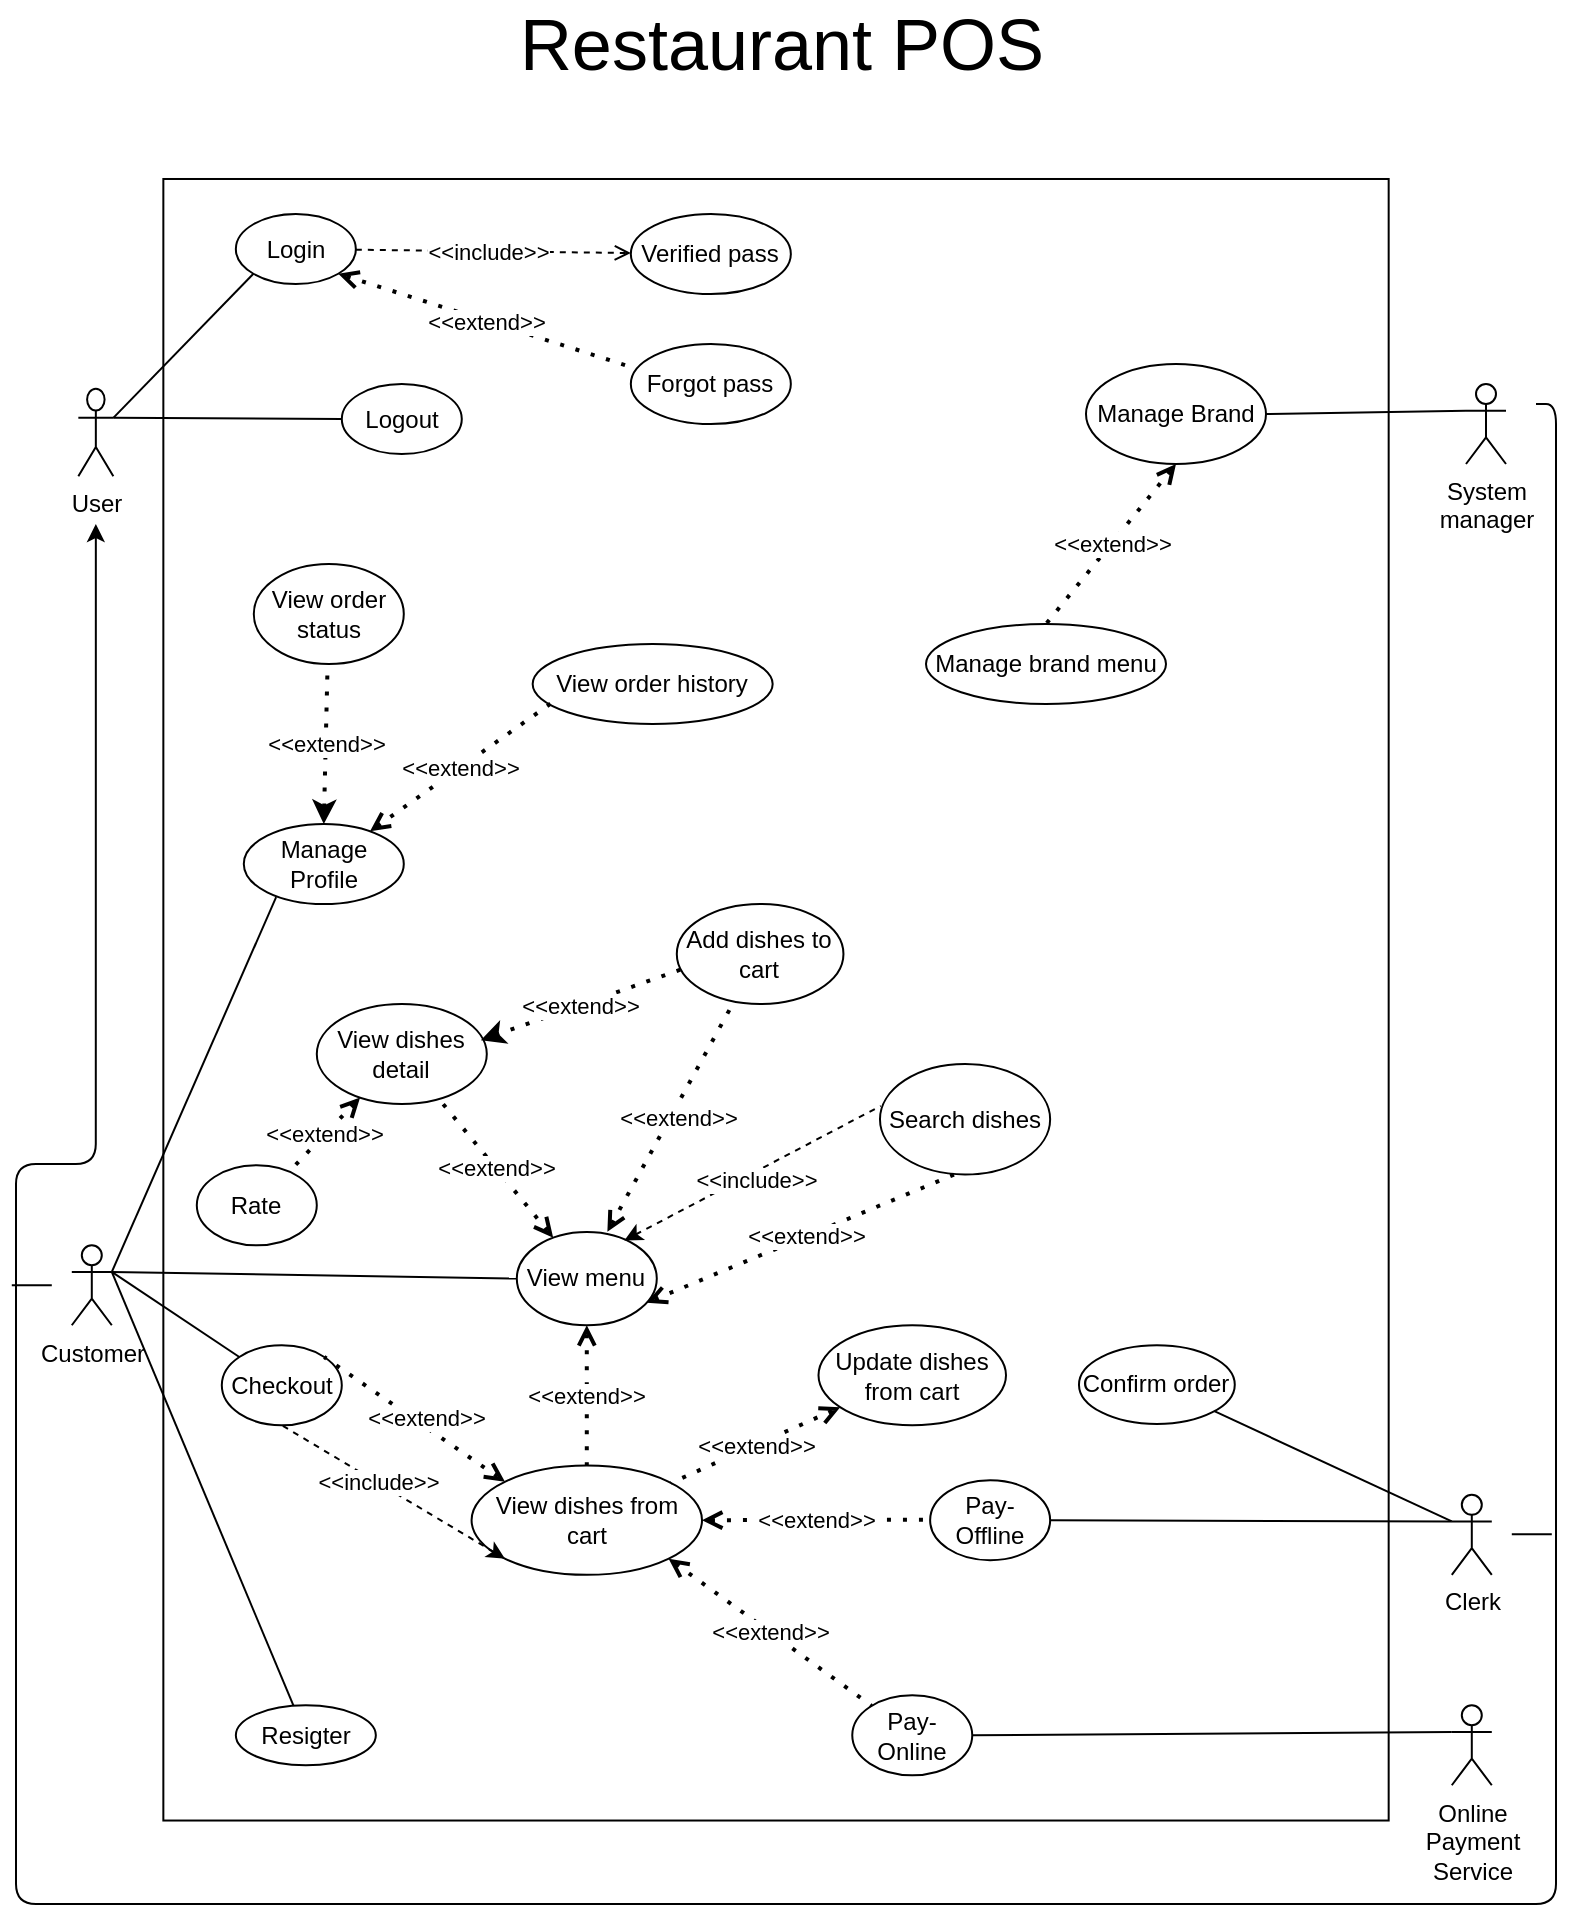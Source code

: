 <mxfile version="15.4.0" type="device" pages="6"><diagram id="y4K9Z3SZhCyGTAmLs1n4" name="1.2"><mxGraphModel dx="1888" dy="599" grid="1" gridSize="10" guides="1" tooltips="1" connect="1" arrows="1" fold="1" page="1" pageScale="1" pageWidth="850" pageHeight="1100" math="0" shadow="0"><root><mxCell id="COiJ3LsJh_KS8XLVCUtZ-0"/><mxCell id="COiJ3LsJh_KS8XLVCUtZ-1" parent="COiJ3LsJh_KS8XLVCUtZ-0"/><mxCell id="HrSmNowcX4Tma9G9hAEh-85" value="" style="rounded=0;whiteSpace=wrap;html=1;rotation=90;" parent="COiJ3LsJh_KS8XLVCUtZ-1" vertex="1"><mxGeometry x="-835.38" y="201.55" width="820.77" height="612.66" as="geometry"/></mxCell><mxCell id="HrSmNowcX4Tma9G9hAEh-86" value="User" style="shape=umlActor;verticalLabelPosition=bottom;verticalAlign=top;html=1;outlineConnect=0;" parent="COiJ3LsJh_KS8XLVCUtZ-1" vertex="1"><mxGeometry x="-773.83" y="202.32" width="17.5" height="43.84" as="geometry"/></mxCell><mxCell id="HrSmNowcX4Tma9G9hAEh-87" value="Customer" style="shape=umlActor;verticalLabelPosition=bottom;verticalAlign=top;html=1;outlineConnect=0;" parent="COiJ3LsJh_KS8XLVCUtZ-1" vertex="1"><mxGeometry x="-777.1" y="630.63" width="20" height="40" as="geometry"/></mxCell><mxCell id="HrSmNowcX4Tma9G9hAEh-88" value="Login" style="ellipse;whiteSpace=wrap;html=1;" parent="COiJ3LsJh_KS8XLVCUtZ-1" vertex="1"><mxGeometry x="-695.08" y="115" width="60" height="35" as="geometry"/></mxCell><mxCell id="HrSmNowcX4Tma9G9hAEh-89" value="Forgot pass" style="ellipse;whiteSpace=wrap;html=1;" parent="COiJ3LsJh_KS8XLVCUtZ-1" vertex="1"><mxGeometry x="-497.58" y="180" width="80" height="40" as="geometry"/></mxCell><mxCell id="HrSmNowcX4Tma9G9hAEh-90" value="" style="endArrow=none;html=1;exitX=1;exitY=0.333;exitDx=0;exitDy=0;exitPerimeter=0;entryX=0;entryY=1;entryDx=0;entryDy=0;" parent="COiJ3LsJh_KS8XLVCUtZ-1" source="HrSmNowcX4Tma9G9hAEh-86" target="HrSmNowcX4Tma9G9hAEh-88" edge="1"><mxGeometry width="50" height="50" relative="1" as="geometry"><mxPoint x="-780.08" y="229" as="sourcePoint"/><mxPoint x="-420.08" y="139" as="targetPoint"/></mxGeometry></mxCell><mxCell id="HrSmNowcX4Tma9G9hAEh-91" value="Verified pass" style="ellipse;whiteSpace=wrap;html=1;" parent="COiJ3LsJh_KS8XLVCUtZ-1" vertex="1"><mxGeometry x="-497.58" y="115" width="80" height="40" as="geometry"/></mxCell><mxCell id="HrSmNowcX4Tma9G9hAEh-93" value="Clerk" style="shape=umlActor;verticalLabelPosition=bottom;verticalAlign=top;html=1;outlineConnect=0;" parent="COiJ3LsJh_KS8XLVCUtZ-1" vertex="1"><mxGeometry x="-87.1" y="755.4" width="20" height="40" as="geometry"/></mxCell><mxCell id="HrSmNowcX4Tma9G9hAEh-94" value="View menu" style="ellipse;whiteSpace=wrap;html=1;" parent="COiJ3LsJh_KS8XLVCUtZ-1" vertex="1"><mxGeometry x="-554.6" y="623.96" width="70" height="46.67" as="geometry"/></mxCell><mxCell id="HrSmNowcX4Tma9G9hAEh-96" value="" style="endArrow=none;html=1;entryX=0;entryY=0.5;entryDx=0;entryDy=0;exitX=1;exitY=0.333;exitDx=0;exitDy=0;exitPerimeter=0;" parent="COiJ3LsJh_KS8XLVCUtZ-1" source="HrSmNowcX4Tma9G9hAEh-87" target="HrSmNowcX4Tma9G9hAEh-94" edge="1"><mxGeometry width="50" height="50" relative="1" as="geometry"><mxPoint x="-494.6" y="1699.63" as="sourcePoint"/><mxPoint x="-114.6" y="1439.63" as="targetPoint"/></mxGeometry></mxCell><mxCell id="HrSmNowcX4Tma9G9hAEh-97" value="" style="endArrow=none;html=1;exitX=1;exitY=0.333;exitDx=0;exitDy=0;exitPerimeter=0;entryX=0.202;entryY=0.915;entryDx=0;entryDy=0;entryPerimeter=0;" parent="COiJ3LsJh_KS8XLVCUtZ-1" source="HrSmNowcX4Tma9G9hAEh-87" target="HrSmNowcX4Tma9G9hAEh-98" edge="1"><mxGeometry width="50" height="50" relative="1" as="geometry"><mxPoint x="-757.1" y="620.63" as="sourcePoint"/><mxPoint x="-690" y="409" as="targetPoint"/></mxGeometry></mxCell><mxCell id="HrSmNowcX4Tma9G9hAEh-98" value="Manage Profile" style="ellipse;whiteSpace=wrap;html=1;" parent="COiJ3LsJh_KS8XLVCUtZ-1" vertex="1"><mxGeometry x="-691.1" y="420" width="80" height="40" as="geometry"/></mxCell><mxCell id="HrSmNowcX4Tma9G9hAEh-99" value="View order status" style="ellipse;whiteSpace=wrap;html=1;" parent="COiJ3LsJh_KS8XLVCUtZ-1" vertex="1"><mxGeometry x="-686.1" y="290" width="75" height="50" as="geometry"/></mxCell><mxCell id="HrSmNowcX4Tma9G9hAEh-100" value="" style="endArrow=none;html=1;exitX=1;exitY=0.333;exitDx=0;exitDy=0;exitPerimeter=0;" parent="COiJ3LsJh_KS8XLVCUtZ-1" source="HrSmNowcX4Tma9G9hAEh-87" target="HrSmNowcX4Tma9G9hAEh-149" edge="1"><mxGeometry width="50" height="50" relative="1" as="geometry"><mxPoint x="-774.6" y="469.63" as="sourcePoint"/><mxPoint x="-104.6" y="1699.63" as="targetPoint"/></mxGeometry></mxCell><mxCell id="HrSmNowcX4Tma9G9hAEh-104" value="Confirm order" style="ellipse;whiteSpace=wrap;html=1;" parent="COiJ3LsJh_KS8XLVCUtZ-1" vertex="1"><mxGeometry x="-273.51" y="680.63" width="77.9" height="39.37" as="geometry"/></mxCell><mxCell id="HrSmNowcX4Tma9G9hAEh-106" value="" style="endArrow=none;html=1;entryX=0;entryY=0.333;entryDx=0;entryDy=0;entryPerimeter=0;" parent="COiJ3LsJh_KS8XLVCUtZ-1" source="HrSmNowcX4Tma9G9hAEh-104" target="HrSmNowcX4Tma9G9hAEh-93" edge="1"><mxGeometry width="50" height="50" relative="1" as="geometry"><mxPoint x="-579.6" y="515.4" as="sourcePoint"/><mxPoint x="-199.6" y="755.4" as="targetPoint"/></mxGeometry></mxCell><mxCell id="HrSmNowcX4Tma9G9hAEh-111" value="Resigter" style="ellipse;whiteSpace=wrap;html=1;" parent="COiJ3LsJh_KS8XLVCUtZ-1" vertex="1"><mxGeometry x="-695.08" y="860.63" width="70" height="30" as="geometry"/></mxCell><mxCell id="HrSmNowcX4Tma9G9hAEh-113" value="" style="endArrow=none;html=1;exitX=1;exitY=0.333;exitDx=0;exitDy=0;exitPerimeter=0;" parent="COiJ3LsJh_KS8XLVCUtZ-1" source="HrSmNowcX4Tma9G9hAEh-87" target="HrSmNowcX4Tma9G9hAEh-111" edge="1"><mxGeometry width="50" height="50" relative="1" as="geometry"><mxPoint x="-715.85" y="-9.367" as="sourcePoint"/><mxPoint x="29.722" y="1419.859" as="targetPoint"/></mxGeometry></mxCell><mxCell id="HrSmNowcX4Tma9G9hAEh-114" value="" style="endArrow=open;dashed=1;html=1;endFill=0;" parent="COiJ3LsJh_KS8XLVCUtZ-1" source="HrSmNowcX4Tma9G9hAEh-88" target="HrSmNowcX4Tma9G9hAEh-91" edge="1"><mxGeometry width="50" height="50" relative="1" as="geometry"><mxPoint x="-580.08" y="219" as="sourcePoint"/><mxPoint x="-410.08" y="119.0" as="targetPoint"/></mxGeometry></mxCell><mxCell id="HrSmNowcX4Tma9G9hAEh-115" value="&amp;lt;&amp;lt;include&amp;gt;&amp;gt;" style="edgeLabel;html=1;align=center;verticalAlign=middle;resizable=0;points=[];" parent="HrSmNowcX4Tma9G9hAEh-114" vertex="1" connectable="0"><mxGeometry x="-0.285" relative="1" as="geometry"><mxPoint x="17" as="offset"/></mxGeometry></mxCell><mxCell id="HrSmNowcX4Tma9G9hAEh-116" value="&amp;lt;&amp;lt;extend&amp;gt;&amp;gt;" style="endArrow=none;dashed=1;html=1;dashPattern=1 3;strokeWidth=2;exitX=1;exitY=1;exitDx=0;exitDy=0;startArrow=open;startFill=0;entryX=0.034;entryY=0.308;entryDx=0;entryDy=0;entryPerimeter=0;" parent="COiJ3LsJh_KS8XLVCUtZ-1" source="HrSmNowcX4Tma9G9hAEh-88" target="HrSmNowcX4Tma9G9hAEh-89" edge="1"><mxGeometry width="50" height="50" relative="1" as="geometry"><mxPoint x="-575.08" y="69" as="sourcePoint"/><mxPoint x="-425.08" y="69" as="targetPoint"/></mxGeometry></mxCell><mxCell id="HrSmNowcX4Tma9G9hAEh-117" value="System &lt;br&gt;manager" style="shape=umlActor;verticalLabelPosition=bottom;verticalAlign=top;html=1;outlineConnect=0;" parent="COiJ3LsJh_KS8XLVCUtZ-1" vertex="1"><mxGeometry x="-80" y="200" width="20" height="40" as="geometry"/></mxCell><mxCell id="HrSmNowcX4Tma9G9hAEh-118" value="Manage Brand" style="ellipse;whiteSpace=wrap;html=1;" parent="COiJ3LsJh_KS8XLVCUtZ-1" vertex="1"><mxGeometry x="-270" y="190" width="90" height="50" as="geometry"/></mxCell><mxCell id="HrSmNowcX4Tma9G9hAEh-122" value="" style="endArrow=none;html=1;exitX=1;exitY=0.5;exitDx=0;exitDy=0;entryX=0;entryY=0.333;entryDx=0;entryDy=0;entryPerimeter=0;" parent="COiJ3LsJh_KS8XLVCUtZ-1" source="HrSmNowcX4Tma9G9hAEh-118" target="HrSmNowcX4Tma9G9hAEh-117" edge="1"><mxGeometry width="50" height="50" relative="1" as="geometry"><mxPoint x="-280" y="510" as="sourcePoint"/><mxPoint x="40" y="130" as="targetPoint"/></mxGeometry></mxCell><mxCell id="HrSmNowcX4Tma9G9hAEh-124" value="Search dishes" style="ellipse;whiteSpace=wrap;html=1;" parent="COiJ3LsJh_KS8XLVCUtZ-1" vertex="1"><mxGeometry x="-373.01" y="540" width="85.08" height="55.23" as="geometry"/></mxCell><mxCell id="HrSmNowcX4Tma9G9hAEh-126" value="Add dishes to cart" style="ellipse;whiteSpace=wrap;html=1;" parent="COiJ3LsJh_KS8XLVCUtZ-1" vertex="1"><mxGeometry x="-474.6" y="460" width="83.33" height="50" as="geometry"/></mxCell><mxCell id="HrSmNowcX4Tma9G9hAEh-127" value="View dishes detail" style="ellipse;whiteSpace=wrap;html=1;" parent="COiJ3LsJh_KS8XLVCUtZ-1" vertex="1"><mxGeometry x="-654.6" y="510" width="85" height="50" as="geometry"/></mxCell><mxCell id="HrSmNowcX4Tma9G9hAEh-128" value="&amp;lt;&amp;lt;extend&amp;gt;&amp;gt;" style="endArrow=none;dashed=1;html=1;dashPattern=1 3;strokeWidth=2;startArrow=open;startFill=0;entryX=0.441;entryY=0.998;entryDx=0;entryDy=0;entryPerimeter=0;exitX=0.927;exitY=0.759;exitDx=0;exitDy=0;exitPerimeter=0;" parent="COiJ3LsJh_KS8XLVCUtZ-1" source="HrSmNowcX4Tma9G9hAEh-94" target="HrSmNowcX4Tma9G9hAEh-124" edge="1"><mxGeometry x="0.029" width="50" height="50" relative="1" as="geometry"><mxPoint x="-542" y="691" as="sourcePoint"/><mxPoint x="-559.6" y="459.63" as="targetPoint"/><mxPoint as="offset"/></mxGeometry></mxCell><mxCell id="HrSmNowcX4Tma9G9hAEh-130" value="&amp;lt;&amp;lt;extend&amp;gt;&amp;gt;" style="endArrow=none;dashed=1;html=1;dashPattern=1 3;strokeWidth=2;startArrow=open;startFill=0;exitX=0.647;exitY=-0.002;exitDx=0;exitDy=0;exitPerimeter=0;" parent="COiJ3LsJh_KS8XLVCUtZ-1" source="HrSmNowcX4Tma9G9hAEh-94" target="HrSmNowcX4Tma9G9hAEh-126" edge="1"><mxGeometry x="0.018" y="-3" width="50" height="50" relative="1" as="geometry"><mxPoint x="-599.6" y="589.63" as="sourcePoint"/><mxPoint x="-461.369" y="528.346" as="targetPoint"/><mxPoint as="offset"/></mxGeometry></mxCell><mxCell id="HrSmNowcX4Tma9G9hAEh-131" value="&amp;lt;&amp;lt;extend&amp;gt;&amp;gt;" style="endArrow=none;dashed=1;html=1;dashPattern=1 3;strokeWidth=2;startArrow=open;startFill=0;" parent="COiJ3LsJh_KS8XLVCUtZ-1" source="HrSmNowcX4Tma9G9hAEh-94" target="HrSmNowcX4Tma9G9hAEh-127" edge="1"><mxGeometry width="50" height="50" relative="1" as="geometry"><mxPoint x="-599.6" y="589.63" as="sourcePoint"/><mxPoint x="-451.369" y="538.346" as="targetPoint"/></mxGeometry></mxCell><mxCell id="HrSmNowcX4Tma9G9hAEh-132" value="View dishes from cart" style="ellipse;whiteSpace=wrap;html=1;" parent="COiJ3LsJh_KS8XLVCUtZ-1" vertex="1"><mxGeometry x="-577.21" y="740.8" width="115.22" height="54.6" as="geometry"/></mxCell><mxCell id="HrSmNowcX4Tma9G9hAEh-133" value="&amp;lt;&amp;lt;extend&amp;gt;&amp;gt;" style="endArrow=none;dashed=1;html=1;dashPattern=1 3;strokeWidth=2;startArrow=open;startFill=0;exitX=0.5;exitY=1;exitDx=0;exitDy=0;" parent="COiJ3LsJh_KS8XLVCUtZ-1" source="HrSmNowcX4Tma9G9hAEh-94" target="HrSmNowcX4Tma9G9hAEh-132" edge="1"><mxGeometry width="50" height="50" relative="1" as="geometry"><mxPoint x="-384.604" y="739.634" as="sourcePoint"/><mxPoint x="-135.405" y="808.915" as="targetPoint"/></mxGeometry></mxCell><mxCell id="HrSmNowcX4Tma9G9hAEh-134" value="" style="endArrow=none;dashed=1;html=1;endFill=0;startArrow=classic;startFill=1;exitX=0.769;exitY=0.091;exitDx=0;exitDy=0;exitPerimeter=0;entryX=0.004;entryY=0.38;entryDx=0;entryDy=0;entryPerimeter=0;" parent="COiJ3LsJh_KS8XLVCUtZ-1" source="HrSmNowcX4Tma9G9hAEh-94" target="HrSmNowcX4Tma9G9hAEh-124" edge="1"><mxGeometry width="50" height="50" relative="1" as="geometry"><mxPoint x="-779.6" y="509.63" as="sourcePoint"/><mxPoint x="-609.6" y="409.63" as="targetPoint"/></mxGeometry></mxCell><mxCell id="HrSmNowcX4Tma9G9hAEh-135" value="&amp;lt;&amp;lt;include&amp;gt;&amp;gt;" style="edgeLabel;html=1;align=center;verticalAlign=middle;resizable=0;points=[];" parent="HrSmNowcX4Tma9G9hAEh-134" vertex="1" connectable="0"><mxGeometry x="-0.285" relative="1" as="geometry"><mxPoint x="20" y="-7" as="offset"/></mxGeometry></mxCell><mxCell id="HrSmNowcX4Tma9G9hAEh-136" value="View order history" style="ellipse;whiteSpace=wrap;html=1;" parent="COiJ3LsJh_KS8XLVCUtZ-1" vertex="1"><mxGeometry x="-546.67" y="330" width="120" height="40" as="geometry"/></mxCell><mxCell id="HrSmNowcX4Tma9G9hAEh-137" value="&amp;lt;&amp;lt;extend&amp;gt;&amp;gt;" style="endArrow=none;dashed=1;html=1;dashPattern=1 3;strokeWidth=2;startArrow=open;startFill=0;entryX=0.08;entryY=0.734;entryDx=0;entryDy=0;entryPerimeter=0;" parent="COiJ3LsJh_KS8XLVCUtZ-1" source="HrSmNowcX4Tma9G9hAEh-98" target="HrSmNowcX4Tma9G9hAEh-136" edge="1"><mxGeometry width="50" height="50" relative="1" as="geometry"><mxPoint x="-582.1" y="79.63" as="sourcePoint"/><mxPoint x="-451.5" y="144.59" as="targetPoint"/></mxGeometry></mxCell><mxCell id="HrSmNowcX4Tma9G9hAEh-138" value="&amp;lt;&amp;lt;extend&amp;gt;&amp;gt;" style="endArrow=none;dashed=1;html=1;dashPattern=1 3;strokeWidth=2;startArrow=open;startFill=0;" parent="COiJ3LsJh_KS8XLVCUtZ-1" source="HrSmNowcX4Tma9G9hAEh-127" target="HrSmNowcX4Tma9G9hAEh-139" edge="1"><mxGeometry width="50" height="50" relative="1" as="geometry"><mxPoint x="-315.074" y="85.446" as="sourcePoint"/><mxPoint x="-232.1" y="65.63" as="targetPoint"/></mxGeometry></mxCell><mxCell id="HrSmNowcX4Tma9G9hAEh-139" value="Rate" style="ellipse;whiteSpace=wrap;html=1;" parent="COiJ3LsJh_KS8XLVCUtZ-1" vertex="1"><mxGeometry x="-714.6" y="590.63" width="60" height="40" as="geometry"/></mxCell><mxCell id="HrSmNowcX4Tma9G9hAEh-142" value="Pay-Offline" style="ellipse;whiteSpace=wrap;html=1;" parent="COiJ3LsJh_KS8XLVCUtZ-1" vertex="1"><mxGeometry x="-347.93" y="748.1" width="60" height="40" as="geometry"/></mxCell><mxCell id="HrSmNowcX4Tma9G9hAEh-143" value="&amp;lt;&amp;lt;extend&amp;gt;&amp;gt;" style="endArrow=none;dashed=1;html=1;dashPattern=1 3;strokeWidth=2;startArrow=open;startFill=0;exitX=1;exitY=0.5;exitDx=0;exitDy=0;" parent="COiJ3LsJh_KS8XLVCUtZ-1" source="HrSmNowcX4Tma9G9hAEh-132" target="HrSmNowcX4Tma9G9hAEh-142" edge="1"><mxGeometry width="50" height="50" relative="1" as="geometry"><mxPoint x="-569.638" y="811.053" as="sourcePoint"/><mxPoint x="-329.6" y="809.21" as="targetPoint"/></mxGeometry></mxCell><mxCell id="HrSmNowcX4Tma9G9hAEh-144" value="Pay-Online" style="ellipse;whiteSpace=wrap;html=1;" parent="COiJ3LsJh_KS8XLVCUtZ-1" vertex="1"><mxGeometry x="-386.87" y="855.63" width="60" height="40" as="geometry"/></mxCell><mxCell id="HrSmNowcX4Tma9G9hAEh-145" value="&amp;lt;&amp;lt;extend&amp;gt;&amp;gt;" style="endArrow=none;dashed=1;html=1;dashPattern=1 3;strokeWidth=2;startArrow=open;startFill=0;exitX=1;exitY=1;exitDx=0;exitDy=0;" parent="COiJ3LsJh_KS8XLVCUtZ-1" source="HrSmNowcX4Tma9G9hAEh-132" target="HrSmNowcX4Tma9G9hAEh-144" edge="1"><mxGeometry width="50" height="50" relative="1" as="geometry"><mxPoint x="-574.16" y="792.59" as="sourcePoint"/><mxPoint x="-332.23" y="632.74" as="targetPoint"/></mxGeometry></mxCell><mxCell id="HrSmNowcX4Tma9G9hAEh-146" value="" style="endArrow=none;html=1;entryX=0;entryY=0.333;entryDx=0;entryDy=0;entryPerimeter=0;" parent="COiJ3LsJh_KS8XLVCUtZ-1" source="HrSmNowcX4Tma9G9hAEh-142" target="HrSmNowcX4Tma9G9hAEh-93" edge="1"><mxGeometry width="50" height="50" relative="1" as="geometry"><mxPoint x="502.9" y="1709.63" as="sourcePoint"/><mxPoint x="1312.9" y="1649.63" as="targetPoint"/></mxGeometry></mxCell><mxCell id="HrSmNowcX4Tma9G9hAEh-148" value="&lt;font style=&quot;font-size: 36px&quot;&gt;Restaurant POS&lt;/font&gt;" style="text;html=1;strokeColor=none;fillColor=none;align=center;verticalAlign=middle;whiteSpace=wrap;rounded=0;" parent="COiJ3LsJh_KS8XLVCUtZ-1" vertex="1"><mxGeometry x="-611.1" y="20" width="378" height="20" as="geometry"/></mxCell><mxCell id="HrSmNowcX4Tma9G9hAEh-149" value="Checkout" style="ellipse;whiteSpace=wrap;html=1;" parent="COiJ3LsJh_KS8XLVCUtZ-1" vertex="1"><mxGeometry x="-702.1" y="680.63" width="60" height="40" as="geometry"/></mxCell><mxCell id="HrSmNowcX4Tma9G9hAEh-150" value="" style="endArrow=none;dashed=1;html=1;endFill=0;startArrow=classic;startFill=1;exitX=0;exitY=1;exitDx=0;exitDy=0;entryX=0.5;entryY=1;entryDx=0;entryDy=0;" parent="COiJ3LsJh_KS8XLVCUtZ-1" source="HrSmNowcX4Tma9G9hAEh-132" target="HrSmNowcX4Tma9G9hAEh-149" edge="1"><mxGeometry width="50" height="50" relative="1" as="geometry"><mxPoint x="-381.1" y="659.63" as="sourcePoint"/><mxPoint x="-272.93" y="829.63" as="targetPoint"/></mxGeometry></mxCell><mxCell id="HrSmNowcX4Tma9G9hAEh-151" value="&amp;lt;&amp;lt;include&amp;gt;&amp;gt;" style="edgeLabel;html=1;align=center;verticalAlign=middle;resizable=0;points=[];" parent="HrSmNowcX4Tma9G9hAEh-150" vertex="1" connectable="0"><mxGeometry x="-0.285" relative="1" as="geometry"><mxPoint x="-24" y="-15" as="offset"/></mxGeometry></mxCell><mxCell id="HrSmNowcX4Tma9G9hAEh-156" style="edgeStyle=orthogonalEdgeStyle;rounded=0;orthogonalLoop=1;jettySize=auto;html=1;exitX=0.5;exitY=1;exitDx=0;exitDy=0;startArrow=none;startFill=0;endArrow=open;endFill=0;" parent="COiJ3LsJh_KS8XLVCUtZ-1" edge="1"><mxGeometry relative="1" as="geometry"><mxPoint x="-392.02" y="430.63" as="sourcePoint"/><mxPoint x="-392.02" y="430.63" as="targetPoint"/></mxGeometry></mxCell><mxCell id="HrSmNowcX4Tma9G9hAEh-157" value="Online &lt;br&gt;Payment &lt;br&gt;Service" style="shape=umlActor;verticalLabelPosition=bottom;verticalAlign=top;html=1;outlineConnect=0;" parent="COiJ3LsJh_KS8XLVCUtZ-1" vertex="1"><mxGeometry x="-87.1" y="860.63" width="20" height="40" as="geometry"/></mxCell><mxCell id="HrSmNowcX4Tma9G9hAEh-158" value="" style="endArrow=none;html=1;exitX=0;exitY=0.333;exitDx=0;exitDy=0;exitPerimeter=0;entryX=1;entryY=0.5;entryDx=0;entryDy=0;" parent="COiJ3LsJh_KS8XLVCUtZ-1" source="HrSmNowcX4Tma9G9hAEh-157" target="HrSmNowcX4Tma9G9hAEh-144" edge="1"><mxGeometry width="50" height="50" relative="1" as="geometry"><mxPoint x="-137.1" y="890.63" as="sourcePoint"/><mxPoint x="-87.1" y="840.63" as="targetPoint"/></mxGeometry></mxCell><mxCell id="HrSmNowcX4Tma9G9hAEh-160" value="&amp;lt;&amp;lt;extend&amp;gt;&amp;gt;" style="endArrow=none;dashed=1;html=1;dashPattern=1 3;strokeWidth=2;startArrow=classic;startFill=1;exitX=0.5;exitY=0;exitDx=0;exitDy=0;" parent="COiJ3LsJh_KS8XLVCUtZ-1" source="HrSmNowcX4Tma9G9hAEh-98" target="HrSmNowcX4Tma9G9hAEh-99" edge="1"><mxGeometry width="50" height="50" relative="1" as="geometry"><mxPoint x="-647.098" y="381.353" as="sourcePoint"/><mxPoint x="-567.61" y="340.63" as="targetPoint"/></mxGeometry></mxCell><mxCell id="HrSmNowcX4Tma9G9hAEh-161" value="" style="endArrow=none;html=1;exitX=1;exitY=0.333;exitDx=0;exitDy=0;exitPerimeter=0;entryX=0;entryY=0.5;entryDx=0;entryDy=0;" parent="COiJ3LsJh_KS8XLVCUtZ-1" source="HrSmNowcX4Tma9G9hAEh-86" target="HrSmNowcX4Tma9G9hAEh-162" edge="1"><mxGeometry width="50" height="50" relative="1" as="geometry"><mxPoint x="-770.08" y="269" as="sourcePoint"/><mxPoint x="-787.08" y="200" as="targetPoint"/></mxGeometry></mxCell><mxCell id="HrSmNowcX4Tma9G9hAEh-162" value="Logout" style="ellipse;whiteSpace=wrap;html=1;" parent="COiJ3LsJh_KS8XLVCUtZ-1" vertex="1"><mxGeometry x="-642.1" y="200" width="60" height="35" as="geometry"/></mxCell><mxCell id="HrSmNowcX4Tma9G9hAEh-163" value="" style="endArrow=none;html=1;edgeStyle=orthogonalEdgeStyle;startArrow=classic;startFill=1;" parent="COiJ3LsJh_KS8XLVCUtZ-1" edge="1"><mxGeometry width="50" height="50" relative="1" as="geometry"><mxPoint x="-765.08" y="270" as="sourcePoint"/><mxPoint x="-45" y="210" as="targetPoint"/><Array as="points"><mxPoint x="-765" y="590"/><mxPoint x="-805" y="590"/><mxPoint x="-805" y="960"/><mxPoint x="-35" y="960"/><mxPoint x="-35" y="210"/></Array></mxGeometry></mxCell><mxCell id="HrSmNowcX4Tma9G9hAEh-165" value="" style="endArrow=none;html=1;" parent="COiJ3LsJh_KS8XLVCUtZ-1" edge="1"><mxGeometry width="50" height="50" relative="1" as="geometry"><mxPoint x="-57.1" y="775.11" as="sourcePoint"/><mxPoint x="-37.1" y="775.11" as="targetPoint"/></mxGeometry></mxCell><mxCell id="HrSmNowcX4Tma9G9hAEh-166" value="" style="endArrow=none;html=1;" parent="COiJ3LsJh_KS8XLVCUtZ-1" edge="1"><mxGeometry width="50" height="50" relative="1" as="geometry"><mxPoint x="-807.1" y="650.63" as="sourcePoint"/><mxPoint x="-787.1" y="650.63" as="targetPoint"/></mxGeometry></mxCell><mxCell id="HrSmNowcX4Tma9G9hAEh-167" value="Update dishes from cart" style="ellipse;whiteSpace=wrap;html=1;" parent="COiJ3LsJh_KS8XLVCUtZ-1" vertex="1"><mxGeometry x="-403.75" y="670.63" width="93.75" height="50" as="geometry"/></mxCell><mxCell id="HrSmNowcX4Tma9G9hAEh-168" value="&amp;lt;&amp;lt;extend&amp;gt;&amp;gt;" style="endArrow=none;dashed=1;html=1;dashPattern=1 3;strokeWidth=2;startArrow=open;startFill=0;" parent="COiJ3LsJh_KS8XLVCUtZ-1" source="HrSmNowcX4Tma9G9hAEh-167" target="HrSmNowcX4Tma9G9hAEh-132" edge="1"><mxGeometry width="50" height="50" relative="1" as="geometry"><mxPoint x="-652.656" y="778.97" as="sourcePoint"/><mxPoint x="-881.537" y="880.628" as="targetPoint"/></mxGeometry></mxCell><mxCell id="HrSmNowcX4Tma9G9hAEh-169" value="&amp;lt;&amp;lt;extend&amp;gt;&amp;gt;" style="endArrow=none;dashed=1;html=1;dashPattern=1 3;strokeWidth=2;startArrow=open;startFill=0;entryX=1;entryY=0;entryDx=0;entryDy=0;exitX=0;exitY=0;exitDx=0;exitDy=0;" parent="COiJ3LsJh_KS8XLVCUtZ-1" source="HrSmNowcX4Tma9G9hAEh-132" target="HrSmNowcX4Tma9G9hAEh-149" edge="1"><mxGeometry x="-0.081" y="-4" width="50" height="50" relative="1" as="geometry"><mxPoint x="-522.707" y="781.012" as="sourcePoint"/><mxPoint x="-582.095" y="820.626" as="targetPoint"/><mxPoint as="offset"/></mxGeometry></mxCell><mxCell id="N2pxHEOHRNM4-zGN7VP--0" value="&amp;lt;&amp;lt;extend&amp;gt;&amp;gt;" style="endArrow=classic;dashed=1;html=1;dashPattern=1 3;strokeWidth=2;startArrow=none;startFill=0;entryX=0.965;entryY=0.362;entryDx=0;entryDy=0;entryPerimeter=0;exitX=0.021;exitY=0.657;exitDx=0;exitDy=0;exitPerimeter=0;endFill=1;" parent="COiJ3LsJh_KS8XLVCUtZ-1" source="HrSmNowcX4Tma9G9hAEh-126" target="HrSmNowcX4Tma9G9hAEh-127" edge="1"><mxGeometry width="50" height="50" relative="1" as="geometry"><mxPoint x="-506.674" y="579.299" as="sourcePoint"/><mxPoint x="-563.815" y="509.965" as="targetPoint"/></mxGeometry></mxCell><mxCell id="y2Ie4yK86nuhld1-TW01-0" value="Manage brand menu" style="ellipse;whiteSpace=wrap;html=1;" parent="COiJ3LsJh_KS8XLVCUtZ-1" vertex="1"><mxGeometry x="-350.0" y="320" width="120" height="40" as="geometry"/></mxCell><mxCell id="y2Ie4yK86nuhld1-TW01-1" value="&amp;lt;&amp;lt;extend&amp;gt;&amp;gt;" style="endArrow=none;dashed=1;html=1;dashPattern=1 3;strokeWidth=2;startArrow=open;startFill=0;entryX=0.5;entryY=0;entryDx=0;entryDy=0;exitX=0.5;exitY=1;exitDx=0;exitDy=0;" parent="COiJ3LsJh_KS8XLVCUtZ-1" source="HrSmNowcX4Tma9G9hAEh-118" target="y2Ie4yK86nuhld1-TW01-0" edge="1"><mxGeometry width="50" height="50" relative="1" as="geometry"><mxPoint x="-314.49" y="235" as="sourcePoint"/><mxPoint x="-254.83" y="134.59" as="targetPoint"/></mxGeometry></mxCell></root></mxGraphModel></diagram><diagram id="RkoZEhB_WZLj9y45YHt-" name="Register - Login"><mxGraphModel dx="1865" dy="599" grid="1" gridSize="10" guides="1" tooltips="1" connect="1" arrows="1" fold="1" page="1" pageScale="1" pageWidth="827" pageHeight="1169" math="0" shadow="0"><root><mxCell id="eW23BfsJOLYVEqSm-1Fl-0"/><mxCell id="eW23BfsJOLYVEqSm-1Fl-1" parent="eW23BfsJOLYVEqSm-1Fl-0"/><mxCell id="eW23BfsJOLYVEqSm-1Fl-2" value="" style="rounded=0;whiteSpace=wrap;html=1;" parent="eW23BfsJOLYVEqSm-1Fl-1" vertex="1"><mxGeometry x="-670" y="100" width="520" height="520" as="geometry"/></mxCell><mxCell id="eW23BfsJOLYVEqSm-1Fl-3" value="User" style="shape=umlActor;verticalLabelPosition=bottom;verticalAlign=top;html=1;outlineConnect=0;" parent="eW23BfsJOLYVEqSm-1Fl-1" vertex="1"><mxGeometry x="-740" y="302.32" width="17.5" height="43.84" as="geometry"/></mxCell><mxCell id="eW23BfsJOLYVEqSm-1Fl-4" value="Customer" style="shape=umlActor;verticalLabelPosition=bottom;verticalAlign=top;html=1;outlineConnect=0;" parent="eW23BfsJOLYVEqSm-1Fl-1" vertex="1"><mxGeometry x="-710" y="490.0" width="20" height="40" as="geometry"/></mxCell><mxCell id="eW23BfsJOLYVEqSm-1Fl-5" value="Login" style="ellipse;whiteSpace=wrap;html=1;" parent="eW23BfsJOLYVEqSm-1Fl-1" vertex="1"><mxGeometry x="-611.25" y="215" width="60" height="35" as="geometry"/></mxCell><mxCell id="eW23BfsJOLYVEqSm-1Fl-6" value="" style="endArrow=none;html=1;exitX=1;exitY=0.333;exitDx=0;exitDy=0;exitPerimeter=0;entryX=0;entryY=0.5;entryDx=0;entryDy=0;" parent="eW23BfsJOLYVEqSm-1Fl-1" source="eW23BfsJOLYVEqSm-1Fl-3" target="eW23BfsJOLYVEqSm-1Fl-5" edge="1"><mxGeometry width="50" height="50" relative="1" as="geometry"><mxPoint x="-746.25" y="329" as="sourcePoint"/><mxPoint x="-386.25" y="239" as="targetPoint"/></mxGeometry></mxCell><mxCell id="eW23BfsJOLYVEqSm-1Fl-8" value="Clerk" style="shape=umlActor;verticalLabelPosition=bottom;verticalAlign=top;html=1;outlineConnect=0;" parent="eW23BfsJOLYVEqSm-1Fl-1" vertex="1"><mxGeometry x="-110" y="555" width="20" height="40" as="geometry"/></mxCell><mxCell id="eW23BfsJOLYVEqSm-1Fl-9" value="Resigter" style="ellipse;whiteSpace=wrap;html=1;" parent="eW23BfsJOLYVEqSm-1Fl-1" vertex="1"><mxGeometry x="-611.25" y="490" width="70" height="30" as="geometry"/></mxCell><mxCell id="eW23BfsJOLYVEqSm-1Fl-12" value="" style="endArrow=none;html=1;entryX=0;entryY=0.5;entryDx=0;entryDy=0;exitX=1;exitY=0.333;exitDx=0;exitDy=0;exitPerimeter=0;" parent="eW23BfsJOLYVEqSm-1Fl-1" source="eW23BfsJOLYVEqSm-1Fl-4" target="eW23BfsJOLYVEqSm-1Fl-9" edge="1"><mxGeometry width="50" height="50" relative="1" as="geometry"><mxPoint x="-680" y="180.003" as="sourcePoint"/><mxPoint x="65.572" y="1609.229" as="targetPoint"/></mxGeometry></mxCell><mxCell id="eW23BfsJOLYVEqSm-1Fl-13" value="System &lt;br&gt;manager" style="shape=umlActor;verticalLabelPosition=bottom;verticalAlign=top;html=1;outlineConnect=0;" parent="eW23BfsJOLYVEqSm-1Fl-1" vertex="1"><mxGeometry x="-110" y="320" width="20" height="40" as="geometry"/></mxCell><mxCell id="eW23BfsJOLYVEqSm-1Fl-18" value="&lt;font style=&quot;font-size: 45px&quot;&gt;Login Logout Register&lt;/font&gt;" style="text;html=1;strokeColor=none;fillColor=none;align=center;verticalAlign=middle;whiteSpace=wrap;rounded=0;" parent="eW23BfsJOLYVEqSm-1Fl-1" vertex="1"><mxGeometry x="-640.25" y="50" width="471.98" height="20" as="geometry"/></mxCell><mxCell id="eW23BfsJOLYVEqSm-1Fl-19" value="" style="endArrow=none;html=1;exitX=1;exitY=0.333;exitDx=0;exitDy=0;exitPerimeter=0;entryX=0;entryY=0.5;entryDx=0;entryDy=0;" parent="eW23BfsJOLYVEqSm-1Fl-1" source="eW23BfsJOLYVEqSm-1Fl-3" target="eW23BfsJOLYVEqSm-1Fl-20" edge="1"><mxGeometry width="50" height="50" relative="1" as="geometry"><mxPoint x="-736.25" y="369" as="sourcePoint"/><mxPoint x="-753.25" y="300" as="targetPoint"/></mxGeometry></mxCell><mxCell id="eW23BfsJOLYVEqSm-1Fl-20" value="Logout" style="ellipse;whiteSpace=wrap;html=1;" parent="eW23BfsJOLYVEqSm-1Fl-1" vertex="1"><mxGeometry x="-611.25" y="360" width="60" height="40" as="geometry"/></mxCell><mxCell id="eW23BfsJOLYVEqSm-1Fl-21" value="" style="endArrow=none;html=1;edgeStyle=orthogonalEdgeStyle;startArrow=classic;startFill=1;" parent="eW23BfsJOLYVEqSm-1Fl-1" edge="1"><mxGeometry width="50" height="50" relative="1" as="geometry"><mxPoint x="-731.25" y="370" as="sourcePoint"/><mxPoint x="-80" y="340" as="targetPoint"/><Array as="points"><mxPoint x="-731" y="640"/><mxPoint x="-60" y="640"/><mxPoint x="-60" y="340"/></Array></mxGeometry></mxCell><mxCell id="eW23BfsJOLYVEqSm-1Fl-22" value="" style="endArrow=none;html=1;" parent="eW23BfsJOLYVEqSm-1Fl-1" edge="1"><mxGeometry width="50" height="50" relative="1" as="geometry"><mxPoint x="-730" y="505" as="sourcePoint"/><mxPoint x="-716.25" y="504.86" as="targetPoint"/><Array as="points"><mxPoint x="-716.25" y="504.86"/></Array></mxGeometry></mxCell><mxCell id="eW23BfsJOLYVEqSm-1Fl-23" value="" style="endArrow=none;html=1;" parent="eW23BfsJOLYVEqSm-1Fl-1" edge="1"><mxGeometry width="50" height="50" relative="1" as="geometry"><mxPoint x="-90" y="575" as="sourcePoint"/><mxPoint x="-60" y="575" as="targetPoint"/><Array as="points"><mxPoint x="-60" y="575"/></Array></mxGeometry></mxCell><mxCell id="eW23BfsJOLYVEqSm-1Fl-25" value="Forgot pass" style="ellipse;whiteSpace=wrap;html=1;" parent="eW23BfsJOLYVEqSm-1Fl-1" vertex="1"><mxGeometry x="-481.25" y="140" width="80" height="40" as="geometry"/></mxCell><mxCell id="eW23BfsJOLYVEqSm-1Fl-26" value="Verify pass" style="ellipse;whiteSpace=wrap;html=1;" parent="eW23BfsJOLYVEqSm-1Fl-1" vertex="1"><mxGeometry x="-480" y="299" width="80" height="40" as="geometry"/></mxCell><mxCell id="eW23BfsJOLYVEqSm-1Fl-27" value="" style="endArrow=open;dashed=1;html=1;endFill=0;exitX=1;exitY=1;exitDx=0;exitDy=0;entryX=0.209;entryY=0.135;entryDx=0;entryDy=0;entryPerimeter=0;" parent="eW23BfsJOLYVEqSm-1Fl-1" source="eW23BfsJOLYVEqSm-1Fl-5" target="eW23BfsJOLYVEqSm-1Fl-26" edge="1"><mxGeometry width="50" height="50" relative="1" as="geometry"><mxPoint x="-551.25" y="332.73" as="sourcePoint"/><mxPoint x="-540" y="290" as="targetPoint"/></mxGeometry></mxCell><mxCell id="eW23BfsJOLYVEqSm-1Fl-28" value="&amp;lt;&amp;lt;include&amp;gt;&amp;gt;" style="edgeLabel;html=1;align=center;verticalAlign=middle;resizable=0;points=[];" parent="eW23BfsJOLYVEqSm-1Fl-27" vertex="1" connectable="0"><mxGeometry x="-0.285" relative="1" as="geometry"><mxPoint x="17" as="offset"/></mxGeometry></mxCell><mxCell id="eW23BfsJOLYVEqSm-1Fl-29" value="&amp;lt;&amp;lt;extend&amp;gt;&amp;gt;" style="endArrow=none;dashed=1;html=1;dashPattern=1 3;strokeWidth=2;exitX=1;exitY=0;exitDx=0;exitDy=0;startArrow=open;startFill=0;entryX=-0.01;entryY=0.655;entryDx=0;entryDy=0;entryPerimeter=0;" parent="eW23BfsJOLYVEqSm-1Fl-1" source="eW23BfsJOLYVEqSm-1Fl-5" target="eW23BfsJOLYVEqSm-1Fl-25" edge="1"><mxGeometry width="50" height="50" relative="1" as="geometry"><mxPoint x="-551.25" y="325.74" as="sourcePoint"/><mxPoint x="-330.75" y="269" as="targetPoint"/></mxGeometry></mxCell><mxCell id="eW23BfsJOLYVEqSm-1Fl-30" value="&amp;lt;&amp;lt;extend&amp;gt;&amp;gt;" style="endArrow=none;dashed=1;html=1;dashPattern=1 3;strokeWidth=2;exitX=1;exitY=0.5;exitDx=0;exitDy=0;startArrow=open;startFill=0;entryX=0;entryY=0.5;entryDx=0;entryDy=0;" parent="eW23BfsJOLYVEqSm-1Fl-1" source="eW23BfsJOLYVEqSm-1Fl-25" target="eW23BfsJOLYVEqSm-1Fl-31" edge="1"><mxGeometry width="50" height="50" relative="1" as="geometry"><mxPoint x="-320.75" y="290.54" as="sourcePoint"/><mxPoint x="-250.75" y="266" as="targetPoint"/></mxGeometry></mxCell><mxCell id="eW23BfsJOLYVEqSm-1Fl-31" value="Verify email and username" style="ellipse;whiteSpace=wrap;html=1;" parent="eW23BfsJOLYVEqSm-1Fl-1" vertex="1"><mxGeometry x="-311.25" y="135" width="105" height="50" as="geometry"/></mxCell><mxCell id="eW23BfsJOLYVEqSm-1Fl-34" value="&amp;lt;&amp;lt;extend&amp;gt;&amp;gt;" style="endArrow=none;dashed=1;html=1;dashPattern=1 3;strokeWidth=2;exitX=1;exitY=1;exitDx=0;exitDy=0;startArrow=open;startFill=0;entryX=0;entryY=0.5;entryDx=0;entryDy=0;" parent="eW23BfsJOLYVEqSm-1Fl-1" source="eW23BfsJOLYVEqSm-1Fl-26" target="eW23BfsJOLYVEqSm-1Fl-35" edge="1"><mxGeometry width="50" height="50" relative="1" as="geometry"><mxPoint x="-315.75" y="290" as="sourcePoint"/><mxPoint x="-280.75" y="411" as="targetPoint"/></mxGeometry></mxCell><mxCell id="eW23BfsJOLYVEqSm-1Fl-35" value="Display login error" style="ellipse;whiteSpace=wrap;html=1;" parent="eW23BfsJOLYVEqSm-1Fl-1" vertex="1"><mxGeometry x="-306.25" y="380" width="80" height="40" as="geometry"/></mxCell><mxCell id="eW23BfsJOLYVEqSm-1Fl-36" value="&amp;lt;&amp;lt;extend&amp;gt;&amp;gt;" style="endArrow=none;dashed=1;html=1;dashPattern=1 3;strokeWidth=2;exitX=1;exitY=0.5;exitDx=0;exitDy=0;startArrow=open;startFill=0;entryX=0;entryY=0.5;entryDx=0;entryDy=0;" parent="eW23BfsJOLYVEqSm-1Fl-1" source="eW23BfsJOLYVEqSm-1Fl-26" target="eW23BfsJOLYVEqSm-1Fl-37" edge="1"><mxGeometry width="50" height="50" relative="1" as="geometry"><mxPoint x="-284.966" y="331.002" as="sourcePoint"/><mxPoint x="-210.75" y="376.86" as="targetPoint"/></mxGeometry></mxCell><mxCell id="eW23BfsJOLYVEqSm-1Fl-37" value="Login Success" style="ellipse;whiteSpace=wrap;html=1;" parent="eW23BfsJOLYVEqSm-1Fl-1" vertex="1"><mxGeometry x="-275" y="298.5" width="80" height="41" as="geometry"/></mxCell><mxCell id="eW23BfsJOLYVEqSm-1Fl-39" value="check if account id existed" style="ellipse;whiteSpace=wrap;html=1;" parent="eW23BfsJOLYVEqSm-1Fl-1" vertex="1"><mxGeometry x="-426.25" y="490" width="115" height="50" as="geometry"/></mxCell><mxCell id="eW23BfsJOLYVEqSm-1Fl-40" value="" style="endArrow=open;dashed=1;html=1;endFill=0;entryX=0.012;entryY=0.407;entryDx=0;entryDy=0;entryPerimeter=0;exitX=0.944;exitY=0.697;exitDx=0;exitDy=0;exitPerimeter=0;" parent="eW23BfsJOLYVEqSm-1Fl-1" source="eW23BfsJOLYVEqSm-1Fl-9" target="eW23BfsJOLYVEqSm-1Fl-39" edge="1"><mxGeometry width="50" height="50" relative="1" as="geometry"><mxPoint x="-486.25" y="485" as="sourcePoint"/><mxPoint x="-276.33" y="861.95" as="targetPoint"/></mxGeometry></mxCell><mxCell id="eW23BfsJOLYVEqSm-1Fl-41" value="&amp;lt;&amp;lt;include&amp;gt;&amp;gt;" style="edgeLabel;html=1;align=center;verticalAlign=middle;resizable=0;points=[];" parent="eW23BfsJOLYVEqSm-1Fl-40" vertex="1" connectable="0"><mxGeometry x="-0.285" relative="1" as="geometry"><mxPoint as="offset"/></mxGeometry></mxCell></root></mxGraphModel></diagram><diagram id="OyOOWa7624U2V7HJqjdK" name="Manage Profile"><mxGraphModel dx="1038" dy="599" grid="1" gridSize="10" guides="1" tooltips="1" connect="1" arrows="1" fold="1" page="1" pageScale="1" pageWidth="827" pageHeight="1169" math="0" shadow="0"><root><mxCell id="EQg2KC1dNH0uTwvOTKL6-0"/><mxCell id="EQg2KC1dNH0uTwvOTKL6-1" parent="EQg2KC1dNH0uTwvOTKL6-0"/><mxCell id="ykdWrNLiyjZlKJdRFTBY-13" value="" style="rounded=0;whiteSpace=wrap;html=1;" parent="EQg2KC1dNH0uTwvOTKL6-1" vertex="1"><mxGeometry x="70" y="290" width="730" height="460" as="geometry"/></mxCell><mxCell id="EQg2KC1dNH0uTwvOTKL6-2" value="Customer" style="shape=umlActor;verticalLabelPosition=bottom;verticalAlign=top;html=1;outlineConnect=0;" parent="EQg2KC1dNH0uTwvOTKL6-1" vertex="1"><mxGeometry x="20" y="420" width="30" height="60" as="geometry"/></mxCell><mxCell id="cnu-jWkXhnx6frextXGi-0" value="Manage profile" style="ellipse;whiteSpace=wrap;html=1;" parent="EQg2KC1dNH0uTwvOTKL6-1" vertex="1"><mxGeometry x="110" y="410" width="80" height="60" as="geometry"/></mxCell><mxCell id="cnu-jWkXhnx6frextXGi-1" value="" style="endArrow=none;html=1;exitX=1;exitY=0.333;exitDx=0;exitDy=0;exitPerimeter=0;entryX=0;entryY=0.5;entryDx=0;entryDy=0;" parent="EQg2KC1dNH0uTwvOTKL6-1" source="EQg2KC1dNH0uTwvOTKL6-2" target="cnu-jWkXhnx6frextXGi-0" edge="1"><mxGeometry width="50" height="50" relative="1" as="geometry"><mxPoint x="330" y="510" as="sourcePoint"/><mxPoint x="380" y="460" as="targetPoint"/></mxGeometry></mxCell><mxCell id="2N4J-qwNTXofdfR0BGb_-0" value="Display profile management interface" style="ellipse;whiteSpace=wrap;html=1;" parent="EQg2KC1dNH0uTwvOTKL6-1" vertex="1"><mxGeometry x="97.5" y="573.75" width="105" height="70" as="geometry"/></mxCell><mxCell id="7fwlvoHuT5C-J9Yo7XT1-0" value="&amp;lt;&amp;lt;include&amp;gt;&amp;gt;" style="endArrow=open;dashed=1;html=1;endFill=0;entryX=0.5;entryY=0;entryDx=0;entryDy=0;" parent="EQg2KC1dNH0uTwvOTKL6-1" source="cnu-jWkXhnx6frextXGi-0" target="2N4J-qwNTXofdfR0BGb_-0" edge="1"><mxGeometry width="50" height="50" relative="1" as="geometry"><mxPoint x="148.284" y="267.678" as="sourcePoint"/><mxPoint x="230" y="590" as="targetPoint"/></mxGeometry></mxCell><mxCell id="QfRoFwPKEcf7Kf8smXgp-0" value="View account information" style="ellipse;whiteSpace=wrap;html=1;" parent="EQg2KC1dNH0uTwvOTKL6-1" vertex="1"><mxGeometry x="260" y="380" width="90" height="60" as="geometry"/></mxCell><mxCell id="r_-YVooVrjqySVL0mxz3-0" value="&amp;lt;&amp;lt;extend&amp;gt;&amp;gt;" style="endArrow=none;dashed=1;html=1;startArrow=open;startFill=0;entryX=0;entryY=1;entryDx=0;entryDy=0;exitX=1;exitY=0;exitDx=0;exitDy=0;" parent="EQg2KC1dNH0uTwvOTKL6-1" source="2N4J-qwNTXofdfR0BGb_-0" target="QfRoFwPKEcf7Kf8smXgp-0" edge="1"><mxGeometry width="50" height="50" relative="1" as="geometry"><mxPoint x="539.997" y="328.571" as="sourcePoint"/><mxPoint x="569.241" y="279.999" as="targetPoint"/></mxGeometry></mxCell><mxCell id="BLYVYzjXPC4o_VCpeAQk-0" value="Edit name" style="ellipse;whiteSpace=wrap;html=1;" parent="EQg2KC1dNH0uTwvOTKL6-1" vertex="1"><mxGeometry x="430" y="480" width="63" height="40" as="geometry"/></mxCell><mxCell id="gIunrzXCinX32GaHcrdW-2" value="Edit date of birth" style="ellipse;whiteSpace=wrap;html=1;" parent="EQg2KC1dNH0uTwvOTKL6-1" vertex="1"><mxGeometry x="430" y="310" width="80" height="50" as="geometry"/></mxCell><mxCell id="gIunrzXCinX32GaHcrdW-4" value="Edit phone number" style="ellipse;whiteSpace=wrap;html=1;" parent="EQg2KC1dNH0uTwvOTKL6-1" vertex="1"><mxGeometry x="605.25" y="475" width="72.5" height="50" as="geometry"/></mxCell><mxCell id="gIunrzXCinX32GaHcrdW-5" value="Edit gender" style="ellipse;whiteSpace=wrap;html=1;" parent="EQg2KC1dNH0uTwvOTKL6-1" vertex="1"><mxGeometry x="600" y="310" width="83" height="50" as="geometry"/></mxCell><mxCell id="nT97G2kdLJU-zvWfuncH-0" value="Confirm change" style="ellipse;whiteSpace=wrap;html=1;" parent="EQg2KC1dNH0uTwvOTKL6-1" vertex="1"><mxGeometry x="515" y="557.5" width="80" height="45" as="geometry"/></mxCell><mxCell id="TcOdfdVhfrPJFZFw4frs-0" value="Update database" style="ellipse;whiteSpace=wrap;html=1;" parent="EQg2KC1dNH0uTwvOTKL6-1" vertex="1"><mxGeometry x="684.5" y="560" width="80" height="40" as="geometry"/></mxCell><mxCell id="TcOdfdVhfrPJFZFw4frs-1" value="Update app" style="ellipse;whiteSpace=wrap;html=1;" parent="EQg2KC1dNH0uTwvOTKL6-1" vertex="1"><mxGeometry x="689.5" y="625" width="70" height="45" as="geometry"/></mxCell><mxCell id="9gCRasGIJtpQ_VNFlDcm-0" value="Edit account information" style="ellipse;whiteSpace=wrap;html=1;" parent="EQg2KC1dNH0uTwvOTKL6-1" vertex="1"><mxGeometry x="510" y="385" width="90" height="50" as="geometry"/></mxCell><mxCell id="FRsNvNXmLsc2qd-0-Cmb-5" value="Confirm already received dish" style="ellipse;whiteSpace=wrap;html=1;" parent="EQg2KC1dNH0uTwvOTKL6-1" vertex="1"><mxGeometry x="502.5" y="643.75" width="105" height="70" as="geometry"/></mxCell><mxCell id="FRsNvNXmLsc2qd-0-Cmb-9" value="&amp;lt;&amp;lt;extend&amp;gt;&amp;gt;" style="endArrow=none;dashed=1;html=1;startArrow=open;startFill=0;" parent="EQg2KC1dNH0uTwvOTKL6-1" source="FRsNvNXmLsc2qd-0-Cmb-10" target="FRsNvNXmLsc2qd-0-Cmb-5" edge="1"><mxGeometry width="50" height="50" relative="1" as="geometry"><mxPoint x="410" y="675" as="sourcePoint"/><mxPoint x="851.0" y="720" as="targetPoint"/></mxGeometry></mxCell><mxCell id="FRsNvNXmLsc2qd-0-Cmb-10" value="View order history" style="ellipse;whiteSpace=wrap;html=1;" parent="EQg2KC1dNH0uTwvOTKL6-1" vertex="1"><mxGeometry x="280" y="647.5" width="93.75" height="62.5" as="geometry"/></mxCell><mxCell id="YX0A3CoEqVN0ACLIr2Rc-2" value="&amp;lt;&amp;lt;extend&amp;gt;&amp;gt;" style="endArrow=none;dashed=1;html=1;startArrow=open;startFill=0;entryX=0;entryY=0.5;entryDx=0;entryDy=0;exitX=1;exitY=0.5;exitDx=0;exitDy=0;" parent="EQg2KC1dNH0uTwvOTKL6-1" source="QfRoFwPKEcf7Kf8smXgp-0" target="9gCRasGIJtpQ_VNFlDcm-0" edge="1"><mxGeometry width="50" height="50" relative="1" as="geometry"><mxPoint x="474" y="390" as="sourcePoint"/><mxPoint x="580.0" y="390" as="targetPoint"/></mxGeometry></mxCell><mxCell id="YX0A3CoEqVN0ACLIr2Rc-3" value="&amp;lt;&amp;lt;include&amp;gt;&amp;gt;" style="endArrow=open;dashed=1;html=1;endFill=0;entryX=0;entryY=0.5;entryDx=0;entryDy=0;exitX=1;exitY=1;exitDx=0;exitDy=0;" parent="EQg2KC1dNH0uTwvOTKL6-1" source="nT97G2kdLJU-zvWfuncH-0" target="TcOdfdVhfrPJFZFw4frs-1" edge="1"><mxGeometry x="-0.085" y="1" width="50" height="50" relative="1" as="geometry"><mxPoint x="777" y="670" as="sourcePoint"/><mxPoint x="901" y="670" as="targetPoint"/><mxPoint x="-1" as="offset"/></mxGeometry></mxCell><mxCell id="YX0A3CoEqVN0ACLIr2Rc-6" value="&amp;lt;&amp;lt;extend&amp;gt;&amp;gt;" style="endArrow=none;dashed=1;html=1;startArrow=open;startFill=0;entryX=0;entryY=0.5;entryDx=0;entryDy=0;exitX=1;exitY=0.5;exitDx=0;exitDy=0;" parent="EQg2KC1dNH0uTwvOTKL6-1" source="2N4J-qwNTXofdfR0BGb_-0" target="FRsNvNXmLsc2qd-0-Cmb-10" edge="1"><mxGeometry width="50" height="50" relative="1" as="geometry"><mxPoint x="514" y="410" as="sourcePoint"/><mxPoint x="620" y="410" as="targetPoint"/></mxGeometry></mxCell><mxCell id="ykdWrNLiyjZlKJdRFTBY-0" value="&amp;lt;&amp;lt;extend&amp;gt;&amp;gt;" style="endArrow=none;dashed=1;html=1;startArrow=open;startFill=0;entryX=0.5;entryY=0;entryDx=0;entryDy=0;" parent="EQg2KC1dNH0uTwvOTKL6-1" source="9gCRasGIJtpQ_VNFlDcm-0" target="nT97G2kdLJU-zvWfuncH-0" edge="1"><mxGeometry x="0.126" y="-9" width="50" height="50" relative="1" as="geometry"><mxPoint x="444" y="360" as="sourcePoint"/><mxPoint x="550" y="360" as="targetPoint"/><Array as="points"/><mxPoint as="offset"/></mxGeometry></mxCell><mxCell id="ykdWrNLiyjZlKJdRFTBY-2" value="&amp;lt;&amp;lt;extend&amp;gt;&amp;gt;" style="endArrow=none;dashed=1;html=1;startArrow=open;startFill=0;entryX=0;entryY=1;entryDx=0;entryDy=0;exitX=1;exitY=0;exitDx=0;exitDy=0;" parent="EQg2KC1dNH0uTwvOTKL6-1" source="9gCRasGIJtpQ_VNFlDcm-0" target="gIunrzXCinX32GaHcrdW-5" edge="1"><mxGeometry width="50" height="50" relative="1" as="geometry"><mxPoint x="810" y="400" as="sourcePoint"/><mxPoint x="916" y="400" as="targetPoint"/></mxGeometry></mxCell><mxCell id="ykdWrNLiyjZlKJdRFTBY-3" value="&amp;lt;&amp;lt;extend&amp;gt;&amp;gt;" style="endArrow=none;dashed=1;html=1;startArrow=open;startFill=0;exitX=0;exitY=0;exitDx=0;exitDy=0;entryX=1;entryY=1;entryDx=0;entryDy=0;" parent="EQg2KC1dNH0uTwvOTKL6-1" source="9gCRasGIJtpQ_VNFlDcm-0" target="gIunrzXCinX32GaHcrdW-2" edge="1"><mxGeometry width="50" height="50" relative="1" as="geometry"><mxPoint x="597" y="440" as="sourcePoint"/><mxPoint x="510" y="360" as="targetPoint"/></mxGeometry></mxCell><mxCell id="ykdWrNLiyjZlKJdRFTBY-5" value="&amp;lt;&amp;lt;extend&amp;gt;&amp;gt;" style="endArrow=none;dashed=1;html=1;startArrow=open;startFill=0;entryX=1;entryY=0;entryDx=0;entryDy=0;" parent="EQg2KC1dNH0uTwvOTKL6-1" source="9gCRasGIJtpQ_VNFlDcm-0" target="BLYVYzjXPC4o_VCpeAQk-0" edge="1"><mxGeometry x="0.116" y="-9" width="50" height="50" relative="1" as="geometry"><mxPoint x="564" y="410" as="sourcePoint"/><mxPoint x="670" y="410" as="targetPoint"/><mxPoint as="offset"/></mxGeometry></mxCell><mxCell id="ykdWrNLiyjZlKJdRFTBY-8" value="Database" style="shape=umlActor;verticalLabelPosition=bottom;verticalAlign=top;html=1;outlineConnect=0;" parent="EQg2KC1dNH0uTwvOTKL6-1" vertex="1"><mxGeometry x="827" y="557.5" width="30" height="60" as="geometry"/></mxCell><mxCell id="ykdWrNLiyjZlKJdRFTBY-11" value="" style="endArrow=none;html=1;entryX=0;entryY=0.333;entryDx=0;entryDy=0;entryPerimeter=0;exitX=1;exitY=0.5;exitDx=0;exitDy=0;" parent="EQg2KC1dNH0uTwvOTKL6-1" source="TcOdfdVhfrPJFZFw4frs-1" target="ykdWrNLiyjZlKJdRFTBY-8" edge="1"><mxGeometry width="50" height="50" relative="1" as="geometry"><mxPoint x="510" y="670" as="sourcePoint"/><mxPoint x="560" y="620" as="targetPoint"/></mxGeometry></mxCell><mxCell id="ykdWrNLiyjZlKJdRFTBY-12" value="" style="endArrow=none;html=1;entryX=0;entryY=0.333;entryDx=0;entryDy=0;entryPerimeter=0;exitX=1;exitY=0.5;exitDx=0;exitDy=0;" parent="EQg2KC1dNH0uTwvOTKL6-1" source="TcOdfdVhfrPJFZFw4frs-0" target="ykdWrNLiyjZlKJdRFTBY-8" edge="1"><mxGeometry width="50" height="50" relative="1" as="geometry"><mxPoint x="510" y="670" as="sourcePoint"/><mxPoint x="780" y="560" as="targetPoint"/></mxGeometry></mxCell><mxCell id="5qXB1CgKbzL12RH3YmHw-1" value="&amp;lt;&amp;lt;extend&amp;gt;&amp;gt;" style="endArrow=none;dashed=1;html=1;startArrow=open;startFill=0;" parent="EQg2KC1dNH0uTwvOTKL6-1" source="9gCRasGIJtpQ_VNFlDcm-0" target="gIunrzXCinX32GaHcrdW-4" edge="1"><mxGeometry width="50" height="50" relative="1" as="geometry"><mxPoint x="596.82" y="432.322" as="sourcePoint"/><mxPoint x="654.894" y="372.82" as="targetPoint"/></mxGeometry></mxCell><mxCell id="5qXB1CgKbzL12RH3YmHw-2" value="&amp;lt;&amp;lt;include&amp;gt;&amp;gt;" style="endArrow=open;dashed=1;html=1;endFill=0;entryX=0;entryY=0.5;entryDx=0;entryDy=0;exitX=1;exitY=0.5;exitDx=0;exitDy=0;" parent="EQg2KC1dNH0uTwvOTKL6-1" source="nT97G2kdLJU-zvWfuncH-0" target="TcOdfdVhfrPJFZFw4frs-0" edge="1"><mxGeometry x="-0.085" y="1" width="50" height="50" relative="1" as="geometry"><mxPoint x="520.919" y="588.334" as="sourcePoint"/><mxPoint x="657.5" y="652.5" as="targetPoint"/><mxPoint x="-1" as="offset"/></mxGeometry></mxCell><mxCell id="QtmqM8cT_9uSeV_Cxm4f-0" value="Edit password" style="ellipse;whiteSpace=wrap;html=1;" parent="EQg2KC1dNH0uTwvOTKL6-1" vertex="1"><mxGeometry x="683" y="385" width="83" height="50" as="geometry"/></mxCell><mxCell id="QtmqM8cT_9uSeV_Cxm4f-1" value="&amp;lt;&amp;lt;extend&amp;gt;&amp;gt;" style="endArrow=none;dashed=1;html=1;startArrow=open;startFill=0;" parent="EQg2KC1dNH0uTwvOTKL6-1" source="9gCRasGIJtpQ_VNFlDcm-0" target="QtmqM8cT_9uSeV_Cxm4f-0" edge="1"><mxGeometry width="50" height="50" relative="1" as="geometry"><mxPoint x="596.82" y="402.322" as="sourcePoint"/><mxPoint x="622.333" y="362.784" as="targetPoint"/></mxGeometry></mxCell><mxCell id="qOrkw24B-uJjg_eFqW_H-0" value="&lt;font style=&quot;font-size: 40px&quot;&gt;&lt;b&gt;Manage Profile&lt;/b&gt;&lt;/font&gt;" style="text;html=1;strokeColor=none;fillColor=none;align=center;verticalAlign=middle;whiteSpace=wrap;rounded=0;" parent="EQg2KC1dNH0uTwvOTKL6-1" vertex="1"><mxGeometry x="220" y="250" width="430" height="20" as="geometry"/></mxCell></root></mxGraphModel></diagram><diagram id="YX7Y8kXjwnoTTdrxLsdh" name="View Menu"><mxGraphModel dx="1865" dy="599" grid="1" gridSize="10" guides="1" tooltips="1" connect="1" arrows="1" fold="1" page="1" pageScale="1" pageWidth="827" pageHeight="1169" math="0" shadow="0"><root><mxCell id="ltC12hKkinwXHWQ0PpRL-0"/><mxCell id="ltC12hKkinwXHWQ0PpRL-1" parent="ltC12hKkinwXHWQ0PpRL-0"/><mxCell id="ltC12hKkinwXHWQ0PpRL-2" value="" style="rounded=0;whiteSpace=wrap;html=1;" parent="ltC12hKkinwXHWQ0PpRL-1" vertex="1"><mxGeometry x="-730" y="160" width="570" height="410" as="geometry"/></mxCell><mxCell id="ltC12hKkinwXHWQ0PpRL-3" value="Customer" style="shape=umlActor;verticalLabelPosition=bottom;verticalAlign=top;html=1;outlineConnect=0;" parent="ltC12hKkinwXHWQ0PpRL-1" vertex="1"><mxGeometry x="-780" y="319.85" width="20" height="40" as="geometry"/></mxCell><mxCell id="ltC12hKkinwXHWQ0PpRL-4" value="View menu" style="ellipse;whiteSpace=wrap;html=1;" parent="ltC12hKkinwXHWQ0PpRL-1" vertex="1"><mxGeometry x="-670" y="311.52" width="80.62" height="46.67" as="geometry"/></mxCell><mxCell id="ltC12hKkinwXHWQ0PpRL-5" value="" style="endArrow=none;html=1;exitX=1;exitY=0.333;exitDx=0;exitDy=0;exitPerimeter=0;entryX=0;entryY=0.5;entryDx=0;entryDy=0;" parent="ltC12hKkinwXHWQ0PpRL-1" source="ltC12hKkinwXHWQ0PpRL-3" target="ltC12hKkinwXHWQ0PpRL-4" edge="1"><mxGeometry width="50" height="50" relative="1" as="geometry"><mxPoint x="-457.5" y="1494" as="sourcePoint"/><mxPoint x="-670.0" y="323.335" as="targetPoint"/></mxGeometry></mxCell><mxCell id="ltC12hKkinwXHWQ0PpRL-6" value="Search dishes" style="ellipse;whiteSpace=wrap;html=1;" parent="ltC12hKkinwXHWQ0PpRL-1" vertex="1"><mxGeometry x="-485.32" y="495.85" width="90.62" height="50" as="geometry"/></mxCell><mxCell id="ltC12hKkinwXHWQ0PpRL-8" value="Add dishes to cart" style="ellipse;whiteSpace=wrap;html=1;" parent="ltC12hKkinwXHWQ0PpRL-1" vertex="1"><mxGeometry x="-296.36" y="309.85" width="83.33" height="50" as="geometry"/></mxCell><mxCell id="ltC12hKkinwXHWQ0PpRL-9" value="View dishes detail" style="ellipse;whiteSpace=wrap;html=1;" parent="ltC12hKkinwXHWQ0PpRL-1" vertex="1"><mxGeometry x="-479.7" y="316.52" width="80" height="40" as="geometry"/></mxCell><mxCell id="ltC12hKkinwXHWQ0PpRL-10" value="&amp;lt;&amp;lt;extend&amp;gt;&amp;gt;" style="endArrow=none;dashed=1;html=1;dashPattern=1 3;strokeWidth=2;startArrow=open;startFill=0;entryX=0.5;entryY=0;entryDx=0;entryDy=0;exitX=0.962;exitY=0.652;exitDx=0;exitDy=0;exitPerimeter=0;" parent="ltC12hKkinwXHWQ0PpRL-1" source="ltC12hKkinwXHWQ0PpRL-4" target="ltC12hKkinwXHWQ0PpRL-6" edge="1"><mxGeometry x="0.471" y="2" width="50" height="50" relative="1" as="geometry"><mxPoint x="-614.7" y="382.85" as="sourcePoint"/><mxPoint x="-527.2" y="279.85" as="targetPoint"/><mxPoint y="-1" as="offset"/></mxGeometry></mxCell><mxCell id="ltC12hKkinwXHWQ0PpRL-13" value="&amp;lt;&amp;lt;extend&amp;gt;&amp;gt;" style="endArrow=none;dashed=1;html=1;dashPattern=1 3;strokeWidth=2;startArrow=open;startFill=0;" parent="ltC12hKkinwXHWQ0PpRL-1" source="ltC12hKkinwXHWQ0PpRL-4" target="ltC12hKkinwXHWQ0PpRL-9" edge="1"><mxGeometry width="50" height="50" relative="1" as="geometry"><mxPoint x="-567.2" y="379.85" as="sourcePoint"/><mxPoint x="-418.969" y="328.566" as="targetPoint"/></mxGeometry></mxCell><mxCell id="ltC12hKkinwXHWQ0PpRL-14" value="" style="endArrow=none;dashed=1;html=1;endFill=0;startArrow=classic;startFill=1;" parent="ltC12hKkinwXHWQ0PpRL-1" source="ltC12hKkinwXHWQ0PpRL-4" target="ltC12hKkinwXHWQ0PpRL-6" edge="1"><mxGeometry width="50" height="50" relative="1" as="geometry"><mxPoint x="-747.2" y="329.85" as="sourcePoint"/><mxPoint x="-577.2" y="229.85" as="targetPoint"/></mxGeometry></mxCell><mxCell id="ltC12hKkinwXHWQ0PpRL-15" value="&amp;lt;&amp;lt;include&amp;gt;&amp;gt;" style="edgeLabel;html=1;align=center;verticalAlign=middle;resizable=0;points=[];" parent="ltC12hKkinwXHWQ0PpRL-14" vertex="1" connectable="0"><mxGeometry x="-0.285" relative="1" as="geometry"><mxPoint as="offset"/></mxGeometry></mxCell><mxCell id="ltC12hKkinwXHWQ0PpRL-16" style="edgeStyle=orthogonalEdgeStyle;rounded=0;orthogonalLoop=1;jettySize=auto;html=1;exitX=0.5;exitY=1;exitDx=0;exitDy=0;startArrow=none;startFill=0;endArrow=open;endFill=0;" parent="ltC12hKkinwXHWQ0PpRL-1" edge="1"><mxGeometry relative="1" as="geometry"><mxPoint x="-522.34" y="283.85" as="sourcePoint"/><mxPoint x="-522.34" y="283.85" as="targetPoint"/></mxGeometry></mxCell><mxCell id="ltC12hKkinwXHWQ0PpRL-17" value="View dishes from cart" style="ellipse;whiteSpace=wrap;html=1;" parent="ltC12hKkinwXHWQ0PpRL-1" vertex="1"><mxGeometry x="-675.32" y="480" width="91.25" height="39" as="geometry"/></mxCell><mxCell id="ltC12hKkinwXHWQ0PpRL-18" value="&amp;lt;&amp;lt;extend&amp;gt;&amp;gt;" style="endArrow=none;dashed=1;html=1;dashPattern=1 3;strokeWidth=2;startArrow=open;startFill=0;" parent="ltC12hKkinwXHWQ0PpRL-1" source="ltC12hKkinwXHWQ0PpRL-4" target="ltC12hKkinwXHWQ0PpRL-17" edge="1"><mxGeometry width="50" height="50" relative="1" as="geometry"><mxPoint x="-514.773" y="515.336" as="sourcePoint"/><mxPoint x="-629.695" y="475.85" as="targetPoint"/></mxGeometry></mxCell><mxCell id="ltC12hKkinwXHWQ0PpRL-23" style="edgeStyle=orthogonalEdgeStyle;rounded=0;orthogonalLoop=1;jettySize=auto;html=1;exitX=0.5;exitY=1;exitDx=0;exitDy=0;startArrow=none;startFill=0;endArrow=open;endFill=0;" parent="ltC12hKkinwXHWQ0PpRL-1" edge="1"><mxGeometry relative="1" as="geometry"><mxPoint x="-348.23" y="280.0" as="sourcePoint"/><mxPoint x="-348.23" y="280.0" as="targetPoint"/></mxGeometry></mxCell><mxCell id="ltC12hKkinwXHWQ0PpRL-26" style="edgeStyle=orthogonalEdgeStyle;rounded=0;orthogonalLoop=1;jettySize=auto;html=1;exitX=0.5;exitY=1;exitDx=0;exitDy=0;startArrow=none;startFill=0;endArrow=open;endFill=0;" parent="ltC12hKkinwXHWQ0PpRL-1" edge="1"><mxGeometry relative="1" as="geometry"><mxPoint x="-217.61" y="380.85" as="sourcePoint"/><mxPoint x="-217.61" y="380.85" as="targetPoint"/></mxGeometry></mxCell><mxCell id="ltC12hKkinwXHWQ0PpRL-35" value="&amp;lt;&amp;lt;extend&amp;gt;&amp;gt;" style="endArrow=none;dashed=1;html=1;dashPattern=1 3;strokeWidth=2;startArrow=open;startFill=0;exitX=1;exitY=0.5;exitDx=0;exitDy=0;entryX=0;entryY=0.5;entryDx=0;entryDy=0;" parent="ltC12hKkinwXHWQ0PpRL-1" source="ltC12hKkinwXHWQ0PpRL-6" target="ltC12hKkinwXHWQ0PpRL-36" edge="1"><mxGeometry width="50" height="50" relative="1" as="geometry"><mxPoint x="-474.7" y="500.85" as="sourcePoint"/><mxPoint x="-394.7" y="500.85" as="targetPoint"/><mxPoint as="offset"/></mxGeometry></mxCell><mxCell id="ltC12hKkinwXHWQ0PpRL-36" value="&lt;font style=&quot;font-size: 10px&quot;&gt;&lt;span style=&quot;font-family: &amp;#34;roboto&amp;#34; , &amp;#34;robotodraft&amp;#34; , &amp;#34;helvetica&amp;#34; , &amp;#34;arial&amp;#34; , sans-serif ; background-color: rgb(255 , 255 , 255)&quot;&gt;Display dishes corresponding to the search keyword&lt;/span&gt;&lt;/font&gt;" style="ellipse;whiteSpace=wrap;html=1;" parent="ltC12hKkinwXHWQ0PpRL-1" vertex="1"><mxGeometry x="-304.7" y="490.35" width="100" height="61" as="geometry"/></mxCell><mxCell id="OmMF7m8jZI2_AlEyGTbg-0" value="&amp;lt;&amp;lt;extend&amp;gt;&amp;gt;" style="endArrow=none;dashed=1;html=1;dashPattern=1 3;strokeWidth=2;startArrow=open;startFill=0;" parent="ltC12hKkinwXHWQ0PpRL-1" source="ltC12hKkinwXHWQ0PpRL-9" target="ltC12hKkinwXHWQ0PpRL-8" edge="1"><mxGeometry width="50" height="50" relative="1" as="geometry"><mxPoint x="-594.826" y="330.098" as="sourcePoint"/><mxPoint x="-527.615" y="282.243" as="targetPoint"/></mxGeometry></mxCell><mxCell id="6fwP_2cV7RzpQEe12qhl-0" value="" style="endArrow=none;dashed=1;html=1;endFill=0;startArrow=classic;startFill=1;" parent="ltC12hKkinwXHWQ0PpRL-1" source="ltC12hKkinwXHWQ0PpRL-8" target="6fwP_2cV7RzpQEe12qhl-2" edge="1"><mxGeometry width="50" height="50" relative="1" as="geometry"><mxPoint x="-632.67" y="412.62" as="sourcePoint"/><mxPoint x="-479.695" y="568.07" as="targetPoint"/></mxGeometry></mxCell><mxCell id="6fwP_2cV7RzpQEe12qhl-1" value="&amp;lt;&amp;lt;include&amp;gt;&amp;gt;" style="edgeLabel;html=1;align=center;verticalAlign=middle;resizable=0;points=[];" parent="6fwP_2cV7RzpQEe12qhl-0" vertex="1" connectable="0"><mxGeometry x="-0.285" relative="1" as="geometry"><mxPoint x="1" y="10" as="offset"/></mxGeometry></mxCell><mxCell id="6fwP_2cV7RzpQEe12qhl-2" value="Fill dish number" style="ellipse;whiteSpace=wrap;html=1;" parent="ltC12hKkinwXHWQ0PpRL-1" vertex="1"><mxGeometry x="-293.03" y="405.85" width="80" height="40" as="geometry"/></mxCell><mxCell id="6fwP_2cV7RzpQEe12qhl-4" value="Filter dishes by category" style="ellipse;whiteSpace=wrap;html=1;" parent="ltC12hKkinwXHWQ0PpRL-1" vertex="1"><mxGeometry x="-684.54" y="190" width="109.69" height="46.67" as="geometry"/></mxCell><mxCell id="6fwP_2cV7RzpQEe12qhl-5" value="&amp;lt;&amp;lt;extend&amp;gt;&amp;gt;" style="endArrow=none;dashed=1;html=1;dashPattern=1 3;strokeWidth=2;startArrow=open;startFill=0;exitX=0.697;exitY=0.049;exitDx=0;exitDy=0;exitPerimeter=0;entryX=0.659;entryY=0.956;entryDx=0;entryDy=0;entryPerimeter=0;" parent="ltC12hKkinwXHWQ0PpRL-1" source="ltC12hKkinwXHWQ0PpRL-4" target="6fwP_2cV7RzpQEe12qhl-4" edge="1"><mxGeometry x="0.471" y="2" width="50" height="50" relative="1" as="geometry"><mxPoint x="-543.224" y="139.999" as="sourcePoint"/><mxPoint x="-390.79" y="293.9" as="targetPoint"/><mxPoint y="-1" as="offset"/></mxGeometry></mxCell><mxCell id="6fwP_2cV7RzpQEe12qhl-6" value="" style="endArrow=none;dashed=1;html=1;endFill=0;startArrow=classic;startFill=1;exitX=0.29;exitY=0.066;exitDx=0;exitDy=0;entryX=0.339;entryY=0.973;entryDx=0;entryDy=0;entryPerimeter=0;exitPerimeter=0;" parent="ltC12hKkinwXHWQ0PpRL-1" source="ltC12hKkinwXHWQ0PpRL-4" target="6fwP_2cV7RzpQEe12qhl-4" edge="1"><mxGeometry width="50" height="50" relative="1" as="geometry"><mxPoint x="-560.0" y="153.007" as="sourcePoint"/><mxPoint x="-413.039" y="297.122" as="targetPoint"/></mxGeometry></mxCell><mxCell id="6fwP_2cV7RzpQEe12qhl-7" value="&amp;lt;&amp;lt;include&amp;gt;&amp;gt;" style="edgeLabel;html=1;align=center;verticalAlign=middle;resizable=0;points=[];" parent="6fwP_2cV7RzpQEe12qhl-6" vertex="1" connectable="0"><mxGeometry x="-0.285" relative="1" as="geometry"><mxPoint as="offset"/></mxGeometry></mxCell><mxCell id="-IEgJq-6YuTTodRxWbYL-0" value="&lt;font style=&quot;font-size: 40px&quot;&gt;&lt;b&gt;View Menu&lt;/b&gt;&lt;/font&gt;" style="text;html=1;strokeColor=none;fillColor=none;align=center;verticalAlign=middle;whiteSpace=wrap;rounded=0;" parent="ltC12hKkinwXHWQ0PpRL-1" vertex="1"><mxGeometry x="-654.7" y="120" width="430" height="20" as="geometry"/></mxCell><mxCell id="GvXp6YqC2MDRRzP25mpe-0" value="Rate star and review" style="ellipse;whiteSpace=wrap;html=1;" vertex="1" parent="ltC12hKkinwXHWQ0PpRL-1"><mxGeometry x="-489.86" y="196.67" width="99.7" height="40" as="geometry"/></mxCell><mxCell id="GvXp6YqC2MDRRzP25mpe-1" value="&amp;lt;&amp;lt;extend&amp;gt;&amp;gt;" style="endArrow=none;dashed=1;html=1;dashPattern=1 3;strokeWidth=2;startArrow=open;startFill=0;entryX=0.5;entryY=1;entryDx=0;entryDy=0;" edge="1" parent="ltC12hKkinwXHWQ0PpRL-1" source="ltC12hKkinwXHWQ0PpRL-9" target="GvXp6YqC2MDRRzP25mpe-0"><mxGeometry x="0.471" y="2" width="50" height="50" relative="1" as="geometry"><mxPoint x="-582.444" y="351.949" as="sourcePoint"/><mxPoint x="-430.01" y="505.85" as="targetPoint"/><mxPoint y="-1" as="offset"/></mxGeometry></mxCell></root></mxGraphModel></diagram><diagram id="It9ZrB83b_0aQDVU3pd-" name="Checkout"><mxGraphModel dx="2557" dy="998" grid="1" gridSize="10" guides="1" tooltips="1" connect="1" arrows="1" fold="1" page="1" pageScale="1" pageWidth="827" pageHeight="1169" math="0" shadow="0"><root><mxCell id="w_Eaa9wVSqVtvG98nu_P-0"/><mxCell id="w_Eaa9wVSqVtvG98nu_P-1" parent="w_Eaa9wVSqVtvG98nu_P-0"/><mxCell id="w_Eaa9wVSqVtvG98nu_P-2" value="" style="rounded=0;whiteSpace=wrap;html=1;" parent="w_Eaa9wVSqVtvG98nu_P-1" vertex="1"><mxGeometry x="-610" y="320" width="930" height="520" as="geometry"/></mxCell><mxCell id="w_Eaa9wVSqVtvG98nu_P-3" value="Customer" style="shape=umlActor;verticalLabelPosition=bottom;verticalAlign=top;html=1;outlineConnect=0;fontSize=13;" parent="w_Eaa9wVSqVtvG98nu_P-1" vertex="1"><mxGeometry x="-670" y="562.38" width="20" height="40" as="geometry"/></mxCell><mxCell id="w_Eaa9wVSqVtvG98nu_P-5" value="" style="endArrow=none;html=1;fontSize=13;exitX=1;exitY=0.333;exitDx=0;exitDy=0;exitPerimeter=0;" parent="w_Eaa9wVSqVtvG98nu_P-1" source="w_Eaa9wVSqVtvG98nu_P-3" target="w_Eaa9wVSqVtvG98nu_P-6" edge="1"><mxGeometry width="50" height="50" relative="1" as="geometry"><mxPoint x="-770" y="370" as="sourcePoint"/><mxPoint x="-105.5" y="1504" as="targetPoint"/></mxGeometry></mxCell><mxCell id="w_Eaa9wVSqVtvG98nu_P-6" value="View dishes &lt;br&gt;from cart" style="ellipse;whiteSpace=wrap;html=1;fontSize=13;" parent="w_Eaa9wVSqVtvG98nu_P-1" vertex="1"><mxGeometry x="-580" y="547.61" width="110" height="54.77" as="geometry"/></mxCell><mxCell id="w_Eaa9wVSqVtvG98nu_P-13" value="Checkout" style="ellipse;whiteSpace=wrap;html=1;fontSize=13;" parent="w_Eaa9wVSqVtvG98nu_P-1" vertex="1"><mxGeometry x="-465" y="680" width="80" height="50" as="geometry"/></mxCell><mxCell id="w_Eaa9wVSqVtvG98nu_P-14" value="" style="endArrow=none;dashed=1;html=1;endFill=0;startArrow=classic;startFill=1;fontSize=13;" parent="w_Eaa9wVSqVtvG98nu_P-1" source="w_Eaa9wVSqVtvG98nu_P-6" target="w_Eaa9wVSqVtvG98nu_P-13" edge="1"><mxGeometry width="50" height="50" relative="1" as="geometry"><mxPoint x="-372" y="469" as="sourcePoint"/><mxPoint x="-578" y="470" as="targetPoint"/></mxGeometry></mxCell><mxCell id="w_Eaa9wVSqVtvG98nu_P-15" value="&amp;lt;&amp;lt;include&amp;gt;&amp;gt;" style="edgeLabel;html=1;align=center;verticalAlign=middle;resizable=0;points=[];fontSize=13;" parent="w_Eaa9wVSqVtvG98nu_P-14" vertex="1" connectable="0"><mxGeometry x="-0.285" relative="1" as="geometry"><mxPoint x="6" y="5" as="offset"/></mxGeometry></mxCell><mxCell id="w_Eaa9wVSqVtvG98nu_P-19" value="Update dishes from cart" style="ellipse;whiteSpace=wrap;html=1;fontSize=13;" parent="w_Eaa9wVSqVtvG98nu_P-1" vertex="1"><mxGeometry x="-580" y="740" width="110" height="54.77" as="geometry"/></mxCell><mxCell id="w_Eaa9wVSqVtvG98nu_P-20" value="&amp;lt;&amp;lt;extend&amp;gt;&amp;gt;" style="endArrow=none;dashed=1;html=1;dashPattern=1 3;strokeWidth=2;startArrow=open;startFill=0;fontSize=13;entryX=0.5;entryY=0;entryDx=0;entryDy=0;" parent="w_Eaa9wVSqVtvG98nu_P-1" source="w_Eaa9wVSqVtvG98nu_P-6" target="w_Eaa9wVSqVtvG98nu_P-19" edge="1"><mxGeometry x="0.199" y="-1" width="50" height="50" relative="1" as="geometry"><mxPoint x="-412.997" y="480.005" as="sourcePoint"/><mxPoint x="-346.842" y="530.118" as="targetPoint"/><mxPoint as="offset"/></mxGeometry></mxCell><mxCell id="w_Eaa9wVSqVtvG98nu_P-55" value="&lt;font style=&quot;font-size: 40px&quot;&gt;&lt;b&gt;Checkout&lt;/b&gt;&lt;/font&gt;" style="text;html=1;strokeColor=none;fillColor=none;align=center;verticalAlign=middle;whiteSpace=wrap;rounded=0;" parent="w_Eaa9wVSqVtvG98nu_P-1" vertex="1"><mxGeometry x="-360" y="280" width="430" height="20" as="geometry"/></mxCell><mxCell id="2SZzuqki0ajmvqs1tV38-0" value="Fill address form" style="ellipse;whiteSpace=wrap;html=1;fontSize=13;" vertex="1" parent="w_Eaa9wVSqVtvG98nu_P-1"><mxGeometry x="-480" y="442.61" width="110" height="54.77" as="geometry"/></mxCell><mxCell id="2SZzuqki0ajmvqs1tV38-1" value="Choose payment&lt;br&gt;method" style="ellipse;whiteSpace=wrap;html=1;fontSize=13;" vertex="1" parent="w_Eaa9wVSqVtvG98nu_P-1"><mxGeometry x="-390" y="552.62" width="120" height="54.77" as="geometry"/></mxCell><mxCell id="2SZzuqki0ajmvqs1tV38-2" value="" style="endArrow=none;dashed=1;html=1;endFill=0;startArrow=classic;startFill=1;fontSize=13;" edge="1" parent="w_Eaa9wVSqVtvG98nu_P-1" source="2SZzuqki0ajmvqs1tV38-0" target="w_Eaa9wVSqVtvG98nu_P-13"><mxGeometry width="50" height="50" relative="1" as="geometry"><mxPoint x="-390.0" y="810.004" as="sourcePoint"/><mxPoint x="-328.01" y="670.02" as="targetPoint"/></mxGeometry></mxCell><mxCell id="2SZzuqki0ajmvqs1tV38-3" value="&amp;lt;&amp;lt;include&amp;gt;&amp;gt;" style="edgeLabel;html=1;align=center;verticalAlign=middle;resizable=0;points=[];fontSize=13;" vertex="1" connectable="0" parent="2SZzuqki0ajmvqs1tV38-2"><mxGeometry x="-0.285" relative="1" as="geometry"><mxPoint x="-3" y="13" as="offset"/></mxGeometry></mxCell><mxCell id="2SZzuqki0ajmvqs1tV38-4" value="" style="endArrow=none;dashed=1;html=1;endFill=0;startArrow=classic;startFill=1;fontSize=13;" edge="1" parent="w_Eaa9wVSqVtvG98nu_P-1" source="2SZzuqki0ajmvqs1tV38-1" target="2SZzuqki0ajmvqs1tV38-0"><mxGeometry width="50" height="50" relative="1" as="geometry"><mxPoint x="-156.0" y="748.575" as="sourcePoint"/><mxPoint x="-250.0" y="748.57" as="targetPoint"/></mxGeometry></mxCell><mxCell id="2SZzuqki0ajmvqs1tV38-5" value="&amp;lt;&amp;lt;include&amp;gt;&amp;gt;" style="edgeLabel;html=1;align=center;verticalAlign=middle;resizable=0;points=[];fontSize=13;" vertex="1" connectable="0" parent="2SZzuqki0ajmvqs1tV38-4"><mxGeometry x="-0.285" relative="1" as="geometry"><mxPoint x="-16" y="-12" as="offset"/></mxGeometry></mxCell><mxCell id="2SZzuqki0ajmvqs1tV38-6" value="Clerk" style="shape=umlActor;verticalLabelPosition=bottom;verticalAlign=top;html=1;outlineConnect=0;fontSize=13;" vertex="1" parent="w_Eaa9wVSqVtvG98nu_P-1"><mxGeometry x="360" y="370" width="20" height="40" as="geometry"/></mxCell><mxCell id="2SZzuqki0ajmvqs1tV38-7" value="Pay-Offline" style="ellipse;whiteSpace=wrap;html=1;fontSize=13;" vertex="1" parent="w_Eaa9wVSqVtvG98nu_P-1"><mxGeometry x="-210" y="350" width="80" height="60" as="geometry"/></mxCell><mxCell id="2SZzuqki0ajmvqs1tV38-8" value="&amp;lt;&amp;lt;extend&amp;gt;&amp;gt;" style="endArrow=none;dashed=1;html=1;dashPattern=1 3;strokeWidth=2;startArrow=open;startFill=0;fontSize=13;" edge="1" parent="w_Eaa9wVSqVtvG98nu_P-1" target="2SZzuqki0ajmvqs1tV38-7" source="2SZzuqki0ajmvqs1tV38-1"><mxGeometry x="0.017" y="4" width="50" height="50" relative="1" as="geometry"><mxPoint x="-270.0" y="520.005" as="sourcePoint"/><mxPoint x="67.99" y="552.38" as="targetPoint"/><mxPoint as="offset"/></mxGeometry></mxCell><mxCell id="2SZzuqki0ajmvqs1tV38-9" value="" style="endArrow=none;html=1;fontSize=13;entryX=0;entryY=0.333;entryDx=0;entryDy=0;entryPerimeter=0;" edge="1" parent="w_Eaa9wVSqVtvG98nu_P-1" source="2SZzuqki0ajmvqs1tV38-7" target="2SZzuqki0ajmvqs1tV38-6"><mxGeometry width="50" height="50" relative="1" as="geometry"><mxPoint x="50.001" y="500.004" as="sourcePoint"/><mxPoint x="272.27" y="519.863" as="targetPoint"/></mxGeometry></mxCell><mxCell id="2SZzuqki0ajmvqs1tV38-10" value="Pay-Online" style="ellipse;whiteSpace=wrap;html=1;fontSize=13;" vertex="1" parent="w_Eaa9wVSqVtvG98nu_P-1"><mxGeometry x="-210" y="720" width="80" height="60" as="geometry"/></mxCell><mxCell id="2SZzuqki0ajmvqs1tV38-11" value="&amp;lt;&amp;lt;extend&amp;gt;&amp;gt;" style="endArrow=none;dashed=1;html=1;dashPattern=1 3;strokeWidth=2;startArrow=open;startFill=0;fontSize=13;" edge="1" parent="w_Eaa9wVSqVtvG98nu_P-1" target="2SZzuqki0ajmvqs1tV38-10" source="2SZzuqki0ajmvqs1tV38-1"><mxGeometry x="-0.194" y="1" width="50" height="50" relative="1" as="geometry"><mxPoint x="-260.002" y="610.477" as="sourcePoint"/><mxPoint x="60.58" y="422.11" as="targetPoint"/><mxPoint as="offset"/></mxGeometry></mxCell><mxCell id="2SZzuqki0ajmvqs1tV38-12" value="Online &lt;br style=&quot;font-size: 13px;&quot;&gt;Payment &lt;br style=&quot;font-size: 13px;&quot;&gt;Service" style="shape=umlActor;verticalLabelPosition=bottom;verticalAlign=top;html=1;outlineConnect=0;fontSize=13;" vertex="1" parent="w_Eaa9wVSqVtvG98nu_P-1"><mxGeometry x="360" y="740" width="20" height="40" as="geometry"/></mxCell><mxCell id="2SZzuqki0ajmvqs1tV38-13" value="" style="endArrow=none;html=1;entryX=1;entryY=0.5;entryDx=0;entryDy=0;fontSize=13;exitX=0;exitY=0.333;exitDx=0;exitDy=0;exitPerimeter=0;" edge="1" parent="w_Eaa9wVSqVtvG98nu_P-1" source="2SZzuqki0ajmvqs1tV38-12" target="2SZzuqki0ajmvqs1tV38-10"><mxGeometry width="50" height="50" relative="1" as="geometry"><mxPoint x="160.71" y="748" as="sourcePoint"/><mxPoint x="220.71" y="620" as="targetPoint"/></mxGeometry></mxCell><mxCell id="2SZzuqki0ajmvqs1tV38-18" value="" style="endArrow=none;html=1;fontSize=13;entryX=0;entryY=0.333;entryDx=0;entryDy=0;entryPerimeter=0;" edge="1" parent="w_Eaa9wVSqVtvG98nu_P-1" source="2SZzuqki0ajmvqs1tV38-20" target="2SZzuqki0ajmvqs1tV38-12"><mxGeometry width="50" height="50" relative="1" as="geometry"><mxPoint x="557.57" y="828.86" as="sourcePoint"/><mxPoint x="692.64" y="713.333" as="targetPoint"/><Array as="points"><mxPoint x="26" y="660"/></Array></mxGeometry></mxCell><mxCell id="2SZzuqki0ajmvqs1tV38-19" value="" style="endArrow=none;html=1;fontSize=13;entryX=0;entryY=0.333;entryDx=0;entryDy=0;entryPerimeter=0;" edge="1" parent="w_Eaa9wVSqVtvG98nu_P-1" source="2SZzuqki0ajmvqs1tV38-20" target="2SZzuqki0ajmvqs1tV38-6"><mxGeometry width="50" height="50" relative="1" as="geometry"><mxPoint x="-255.073" y="460.383" as="sourcePoint"/><mxPoint x="17.93" y="463.333" as="targetPoint"/><Array as="points"><mxPoint x="26" y="470"/></Array></mxGeometry></mxCell><mxCell id="2SZzuqki0ajmvqs1tV38-20" value="Confirm direct payment" style="ellipse;whiteSpace=wrap;html=1;fontSize=13;" vertex="1" parent="w_Eaa9wVSqVtvG98nu_P-1"><mxGeometry x="-29.29" y="542.38" width="110" height="60" as="geometry"/></mxCell><mxCell id="2SZzuqki0ajmvqs1tV38-21" value="Inform payment success" style="ellipse;whiteSpace=wrap;html=1;fontSize=13;" vertex="1" parent="w_Eaa9wVSqVtvG98nu_P-1"><mxGeometry x="-230.0" y="540" width="110" height="60" as="geometry"/></mxCell><mxCell id="2SZzuqki0ajmvqs1tV38-22" value="&amp;lt;&amp;lt;extend&amp;gt;&amp;gt;" style="endArrow=none;dashed=1;html=1;dashPattern=1 3;strokeWidth=2;startArrow=open;startFill=0;fontSize=13;" edge="1" parent="w_Eaa9wVSqVtvG98nu_P-1" source="2SZzuqki0ajmvqs1tV38-21" target="2SZzuqki0ajmvqs1tV38-20"><mxGeometry x="0.017" y="4" width="50" height="50" relative="1" as="geometry"><mxPoint x="-234.021" y="931.328" as="sourcePoint"/><mxPoint x="-162.07" y="900" as="targetPoint"/><mxPoint as="offset"/></mxGeometry></mxCell><mxCell id="ifwqiRt-rQYlho8u8HRf-0" value="Update database" style="ellipse;whiteSpace=wrap;html=1;" vertex="1" parent="w_Eaa9wVSqVtvG98nu_P-1"><mxGeometry x="205.22" y="491" width="90" height="45" as="geometry"/></mxCell><mxCell id="ifwqiRt-rQYlho8u8HRf-1" value="&amp;lt;&amp;lt;include&amp;gt;&amp;gt;" style="endArrow=open;dashed=1;html=1;endFill=0;" edge="1" parent="w_Eaa9wVSqVtvG98nu_P-1" target="ifwqiRt-rQYlho8u8HRf-0" source="2SZzuqki0ajmvqs1tV38-20"><mxGeometry width="50" height="50" relative="1" as="geometry"><mxPoint x="100.004" y="569.787" as="sourcePoint"/><mxPoint x="950.21" y="926" as="targetPoint"/></mxGeometry></mxCell><mxCell id="ifwqiRt-rQYlho8u8HRf-2" value="Update app" style="ellipse;whiteSpace=wrap;html=1;" vertex="1" parent="w_Eaa9wVSqVtvG98nu_P-1"><mxGeometry x="205.22" y="625" width="90" height="45" as="geometry"/></mxCell><mxCell id="ifwqiRt-rQYlho8u8HRf-3" value="&amp;lt;&amp;lt;include&amp;gt;&amp;gt;" style="endArrow=open;dashed=1;html=1;endFill=0;" edge="1" parent="w_Eaa9wVSqVtvG98nu_P-1" target="ifwqiRt-rQYlho8u8HRf-2" source="2SZzuqki0ajmvqs1tV38-20"><mxGeometry width="50" height="50" relative="1" as="geometry"><mxPoint x="100.004" y="612.213" as="sourcePoint"/><mxPoint x="300.21" y="861" as="targetPoint"/></mxGeometry></mxCell><mxCell id="ifwqiRt-rQYlho8u8HRf-6" value="Database" style="shape=umlActor;verticalLabelPosition=bottom;verticalAlign=top;html=1;outlineConnect=0;fontSize=13;" vertex="1" parent="w_Eaa9wVSqVtvG98nu_P-1"><mxGeometry x="360" y="570" width="20" height="40" as="geometry"/></mxCell><mxCell id="ifwqiRt-rQYlho8u8HRf-7" value="" style="endArrow=none;html=1;fontSize=13;entryX=0;entryY=0.333;entryDx=0;entryDy=0;entryPerimeter=0;" edge="1" parent="w_Eaa9wVSqVtvG98nu_P-1" source="ifwqiRt-rQYlho8u8HRf-2" target="ifwqiRt-rQYlho8u8HRf-6"><mxGeometry width="50" height="50" relative="1" as="geometry"><mxPoint x="300.49" y="750.004" as="sourcePoint"/><mxPoint x="360" y="633.653" as="targetPoint"/></mxGeometry></mxCell><mxCell id="ifwqiRt-rQYlho8u8HRf-8" value="" style="endArrow=none;html=1;fontSize=13;exitX=0;exitY=0.333;exitDx=0;exitDy=0;exitPerimeter=0;" edge="1" parent="w_Eaa9wVSqVtvG98nu_P-1" source="ifwqiRt-rQYlho8u8HRf-6" target="ifwqiRt-rQYlho8u8HRf-0"><mxGeometry width="50" height="50" relative="1" as="geometry"><mxPoint x="286.893" y="639.379" as="sourcePoint"/><mxPoint x="370" y="583.103" as="targetPoint"/></mxGeometry></mxCell></root></mxGraphModel></diagram><diagram id="Xn177SjR9_mPQD73Qtmh" name="manage_menu"><mxGraphModel dx="1038" dy="599" grid="1" gridSize="10" guides="1" tooltips="1" connect="1" arrows="1" fold="1" page="1" pageScale="1" pageWidth="827" pageHeight="1169" math="0" shadow="0"><root><mxCell id="0"/><mxCell id="1" parent="0"/><mxCell id="JVqXwNO0EuI75jhiFQq5-26" value="" style="rounded=0;whiteSpace=wrap;html=1;gradientColor=#ffffff;" parent="1" vertex="1"><mxGeometry x="100" y="120" width="1250" height="530" as="geometry"/></mxCell><mxCell id="JVqXwNO0EuI75jhiFQq5-1" value="System &lt;br&gt;Manager" style="shape=umlActor;verticalLabelPosition=bottom;verticalAlign=top;html=1;outlineConnect=0;" parent="1" vertex="1"><mxGeometry x="50" y="345" width="30" height="70" as="geometry"/></mxCell><mxCell id="JVqXwNO0EuI75jhiFQq5-2" value="Manage Brand" style="ellipse;whiteSpace=wrap;html=1;gradientColor=#ffffff;" parent="1" vertex="1"><mxGeometry x="110" y="345" width="80" height="50" as="geometry"/></mxCell><mxCell id="JVqXwNO0EuI75jhiFQq5-3" value="" style="endArrow=none;html=1;exitX=1;exitY=0.333;exitDx=0;exitDy=0;exitPerimeter=0;entryX=0;entryY=0.5;entryDx=0;entryDy=0;" parent="1" source="JVqXwNO0EuI75jhiFQq5-1" target="JVqXwNO0EuI75jhiFQq5-2" edge="1"><mxGeometry width="50" height="50" relative="1" as="geometry"><mxPoint x="470" y="545" as="sourcePoint"/><mxPoint x="520" y="495" as="targetPoint"/></mxGeometry></mxCell><mxCell id="JVqXwNO0EuI75jhiFQq5-4" value="Manage Brand menu" style="ellipse;whiteSpace=wrap;html=1;" parent="1" vertex="1"><mxGeometry x="280" y="335" width="90" height="70" as="geometry"/></mxCell><mxCell id="JVqXwNO0EuI75jhiFQq5-6" value="Manage category" style="ellipse;whiteSpace=wrap;html=1;" parent="1" vertex="1"><mxGeometry x="460" y="340" width="70" height="60" as="geometry"/></mxCell><mxCell id="JVqXwNO0EuI75jhiFQq5-8" value="Edit information &lt;br&gt;of food" style="ellipse;whiteSpace=wrap;html=1;" parent="1" vertex="1"><mxGeometry x="846" y="340" width="108.99" height="60" as="geometry"/></mxCell><mxCell id="JVqXwNO0EuI75jhiFQq5-9" value="&amp;lt;&amp;lt;extend&amp;gt;&amp;gt;" style="endArrow=none;dashed=1;html=1;startArrow=open;startFill=0;" parent="1" source="UYVcxlew1MNA-BvCPAuF-13" target="JVqXwNO0EuI75jhiFQq5-8" edge="1"><mxGeometry width="50" height="50" relative="1" as="geometry"><mxPoint x="1035.997" y="583.321" as="sourcePoint"/><mxPoint x="1314.99" y="704" as="targetPoint"/></mxGeometry></mxCell><mxCell id="JVqXwNO0EuI75jhiFQq5-10" value="Confirm change" style="ellipse;whiteSpace=wrap;html=1;" parent="1" vertex="1"><mxGeometry x="1056.5" y="340" width="80" height="60" as="geometry"/></mxCell><mxCell id="JVqXwNO0EuI75jhiFQq5-11" value="&amp;lt;&amp;lt;extend&amp;gt;&amp;gt;" style="endArrow=none;dashed=1;html=1;exitX=1;exitY=0.5;exitDx=0;exitDy=0;startArrow=open;startFill=0;entryX=0;entryY=0.5;entryDx=0;entryDy=0;" parent="1" source="JVqXwNO0EuI75jhiFQq5-8" target="JVqXwNO0EuI75jhiFQq5-10" edge="1"><mxGeometry width="50" height="50" relative="1" as="geometry"><mxPoint x="1294.99" y="685" as="sourcePoint"/><mxPoint x="1404.99" y="685" as="targetPoint"/></mxGeometry></mxCell><mxCell id="JVqXwNO0EuI75jhiFQq5-12" value="Update database" style="ellipse;whiteSpace=wrap;html=1;" parent="1" vertex="1"><mxGeometry x="1230" y="270" width="90" height="45" as="geometry"/></mxCell><mxCell id="JVqXwNO0EuI75jhiFQq5-13" value="&amp;lt;&amp;lt;include&amp;gt;&amp;gt;" style="endArrow=open;dashed=1;html=1;exitX=1;exitY=0;exitDx=0;exitDy=0;entryX=0;entryY=0.5;entryDx=0;entryDy=0;endFill=0;" parent="1" source="JVqXwNO0EuI75jhiFQq5-10" target="JVqXwNO0EuI75jhiFQq5-12" edge="1"><mxGeometry width="50" height="50" relative="1" as="geometry"><mxPoint x="1924.99" y="755" as="sourcePoint"/><mxPoint x="1974.99" y="705" as="targetPoint"/></mxGeometry></mxCell><mxCell id="JVqXwNO0EuI75jhiFQq5-14" value="Update app" style="ellipse;whiteSpace=wrap;html=1;" parent="1" vertex="1"><mxGeometry x="1241" y="412.5" width="90" height="45" as="geometry"/></mxCell><mxCell id="JVqXwNO0EuI75jhiFQq5-15" value="&amp;lt;&amp;lt;include&amp;gt;&amp;gt;" style="endArrow=open;dashed=1;html=1;exitX=1;exitY=1;exitDx=0;exitDy=0;endFill=0;entryX=0;entryY=0;entryDx=0;entryDy=0;" parent="1" source="JVqXwNO0EuI75jhiFQq5-10" target="JVqXwNO0EuI75jhiFQq5-14" edge="1"><mxGeometry width="50" height="50" relative="1" as="geometry"><mxPoint x="1924.99" y="755" as="sourcePoint"/><mxPoint x="1324.99" y="640" as="targetPoint"/></mxGeometry></mxCell><mxCell id="JVqXwNO0EuI75jhiFQq5-16" value="Database" style="shape=umlActor;verticalLabelPosition=bottom;verticalAlign=top;html=1;outlineConnect=0;gradientColor=#ffffff;" parent="1" vertex="1"><mxGeometry x="1380" y="270" width="30" height="70" as="geometry"/></mxCell><mxCell id="JVqXwNO0EuI75jhiFQq5-17" value="" style="endArrow=none;html=1;exitX=1;exitY=0.5;exitDx=0;exitDy=0;entryX=0;entryY=0.333;entryDx=0;entryDy=0;entryPerimeter=0;" parent="1" source="JVqXwNO0EuI75jhiFQq5-12" target="JVqXwNO0EuI75jhiFQq5-16" edge="1"><mxGeometry width="50" height="50" relative="1" as="geometry"><mxPoint x="1310" y="495" as="sourcePoint"/><mxPoint x="1360" y="445" as="targetPoint"/></mxGeometry></mxCell><mxCell id="JVqXwNO0EuI75jhiFQq5-20" value="Display form" style="ellipse;whiteSpace=wrap;html=1;gradientColor=#ffffff;" parent="1" vertex="1"><mxGeometry x="1060.25" y="450" width="72.5" height="40" as="geometry"/></mxCell><mxCell id="JVqXwNO0EuI75jhiFQq5-21" value="&amp;lt;&amp;lt;include&amp;gt;&amp;gt;" style="endArrow=open;dashed=1;html=1;endFill=0;" parent="1" source="UYVcxlew1MNA-BvCPAuF-14" target="JVqXwNO0EuI75jhiFQq5-20" edge="1"><mxGeometry width="50" height="50" relative="1" as="geometry"><mxPoint x="1119.302" y="710.749" as="sourcePoint"/><mxPoint x="1340" y="665" as="targetPoint"/></mxGeometry></mxCell><mxCell id="JVqXwNO0EuI75jhiFQq5-22" value="&amp;lt;&amp;lt;extend&amp;gt;&amp;gt;" style="endArrow=none;dashed=1;html=1;startArrow=open;startFill=0;" parent="1" source="JVqXwNO0EuI75jhiFQq5-20" target="JVqXwNO0EuI75jhiFQq5-10" edge="1"><mxGeometry width="50" height="50" relative="1" as="geometry"><mxPoint x="1364.99" y="735" as="sourcePoint"/><mxPoint x="1414.99" y="685" as="targetPoint"/></mxGeometry></mxCell><mxCell id="UYVcxlew1MNA-BvCPAuF-1" value="&amp;lt;&amp;lt;extend&amp;gt;&amp;gt;" style="endArrow=none;dashed=1;html=1;startArrow=open;startFill=0;entryX=0;entryY=0.5;entryDx=0;entryDy=0;exitX=1;exitY=0.5;exitDx=0;exitDy=0;" parent="1" source="JVqXwNO0EuI75jhiFQq5-2" target="JVqXwNO0EuI75jhiFQq5-4" edge="1"><mxGeometry width="50" height="50" relative="1" as="geometry"><mxPoint x="295.392" y="469.999" as="sourcePoint"/><mxPoint x="350.001" y="387.313" as="targetPoint"/></mxGeometry></mxCell><mxCell id="UYVcxlew1MNA-BvCPAuF-2" value="Add Brand" style="ellipse;whiteSpace=wrap;html=1;" parent="1" vertex="1"><mxGeometry x="450" y="570" width="90" height="52.5" as="geometry"/></mxCell><mxCell id="UYVcxlew1MNA-BvCPAuF-3" value="Delete Brand" style="ellipse;whiteSpace=wrap;html=1;" parent="1" vertex="1"><mxGeometry x="450" y="150" width="90" height="52.5" as="geometry"/></mxCell><mxCell id="UYVcxlew1MNA-BvCPAuF-4" value="&amp;lt;&amp;lt;extend&amp;gt;&amp;gt;" style="endArrow=none;dashed=1;html=1;startArrow=open;startFill=0;exitX=1;exitY=0;exitDx=0;exitDy=0;" parent="1" source="JVqXwNO0EuI75jhiFQq5-2" target="UYVcxlew1MNA-BvCPAuF-3" edge="1"><mxGeometry width="50" height="50" relative="1" as="geometry"><mxPoint x="306" y="182.5" as="sourcePoint"/><mxPoint x="393.18" y="290.251" as="targetPoint"/></mxGeometry></mxCell><mxCell id="UYVcxlew1MNA-BvCPAuF-5" value="&amp;lt;&amp;lt;extend&amp;gt;&amp;gt;" style="endArrow=none;dashed=1;html=1;startArrow=open;startFill=0;" parent="1" source="JVqXwNO0EuI75jhiFQq5-2" target="UYVcxlew1MNA-BvCPAuF-2" edge="1"><mxGeometry width="50" height="50" relative="1" as="geometry"><mxPoint x="192.82" y="221.12" as="sourcePoint"/><mxPoint x="272.37" y="650.086" as="targetPoint"/></mxGeometry></mxCell><mxCell id="UYVcxlew1MNA-BvCPAuF-7" value="&amp;lt;&amp;lt;include&amp;gt;&amp;gt;" style="endArrow=open;dashed=1;html=1;exitX=1;exitY=0.5;exitDx=0;exitDy=0;endFill=0;entryX=0;entryY=0.5;entryDx=0;entryDy=0;" parent="1" source="JVqXwNO0EuI75jhiFQq5-4" target="JVqXwNO0EuI75jhiFQq5-6" edge="1"><mxGeometry width="50" height="50" relative="1" as="geometry"><mxPoint x="493.002" y="484.999" as="sourcePoint"/><mxPoint x="549.424" y="383.388" as="targetPoint"/></mxGeometry></mxCell><mxCell id="UYVcxlew1MNA-BvCPAuF-8" value="Add category" style="ellipse;whiteSpace=wrap;html=1;" parent="1" vertex="1"><mxGeometry x="626" y="490" width="90" height="52.5" as="geometry"/></mxCell><mxCell id="UYVcxlew1MNA-BvCPAuF-9" value="Delete category" style="ellipse;whiteSpace=wrap;html=1;" parent="1" vertex="1"><mxGeometry x="626" y="217.5" width="90" height="52.5" as="geometry"/></mxCell><mxCell id="UYVcxlew1MNA-BvCPAuF-10" value="&amp;lt;&amp;lt;extend&amp;gt;&amp;gt;" style="endArrow=none;dashed=1;html=1;startArrow=open;startFill=0;" parent="1" source="JVqXwNO0EuI75jhiFQq5-6" target="UYVcxlew1MNA-BvCPAuF-9" edge="1"><mxGeometry width="50" height="50" relative="1" as="geometry"><mxPoint x="549.284" y="409.822" as="sourcePoint"/><mxPoint x="638.18" y="370.251" as="targetPoint"/></mxGeometry></mxCell><mxCell id="UYVcxlew1MNA-BvCPAuF-11" value="&amp;lt;&amp;lt;extend&amp;gt;&amp;gt;" style="endArrow=none;dashed=1;html=1;startArrow=open;startFill=0;" parent="1" source="JVqXwNO0EuI75jhiFQq5-6" target="UYVcxlew1MNA-BvCPAuF-8" edge="1"><mxGeometry width="50" height="50" relative="1" as="geometry"><mxPoint x="521" y="402.5" as="sourcePoint"/><mxPoint x="525.0" y="408.871" as="targetPoint"/></mxGeometry></mxCell><mxCell id="UYVcxlew1MNA-BvCPAuF-12" value="&amp;lt;&amp;lt;extend&amp;gt;&amp;gt;" style="endArrow=none;dashed=1;html=1;startArrow=open;startFill=0;" parent="1" source="JVqXwNO0EuI75jhiFQq5-6" target="UYVcxlew1MNA-BvCPAuF-13" edge="1"><mxGeometry width="50" height="50" relative="1" as="geometry"><mxPoint x="685.996" y="435.005" as="sourcePoint"/><mxPoint x="801.402" y="366.862" as="targetPoint"/></mxGeometry></mxCell><mxCell id="UYVcxlew1MNA-BvCPAuF-13" value="Manage dishes" style="ellipse;whiteSpace=wrap;html=1;" parent="1" vertex="1"><mxGeometry x="626" y="343.75" width="90" height="52.5" as="geometry"/></mxCell><mxCell id="UYVcxlew1MNA-BvCPAuF-14" value="Add dishes" style="ellipse;whiteSpace=wrap;html=1;" parent="1" vertex="1"><mxGeometry x="750" y="443.75" width="90" height="52.5" as="geometry"/></mxCell><mxCell id="UYVcxlew1MNA-BvCPAuF-15" value="Delete dishes" style="ellipse;whiteSpace=wrap;html=1;" parent="1" vertex="1"><mxGeometry x="750" y="270" width="90" height="52.5" as="geometry"/></mxCell><mxCell id="UYVcxlew1MNA-BvCPAuF-16" value="&amp;lt;&amp;lt;extend&amp;gt;&amp;gt;" style="endArrow=none;dashed=1;html=1;startArrow=open;startFill=0;" parent="1" source="UYVcxlew1MNA-BvCPAuF-13" target="UYVcxlew1MNA-BvCPAuF-15" edge="1"><mxGeometry width="50" height="50" relative="1" as="geometry"><mxPoint x="770.523" y="385.132" as="sourcePoint"/><mxPoint x="898.18" y="412.271" as="targetPoint"/></mxGeometry></mxCell><mxCell id="UYVcxlew1MNA-BvCPAuF-17" value="&amp;lt;&amp;lt;extend&amp;gt;&amp;gt;" style="endArrow=none;dashed=1;html=1;startArrow=open;startFill=0;" parent="1" source="UYVcxlew1MNA-BvCPAuF-13" target="UYVcxlew1MNA-BvCPAuF-14" edge="1"><mxGeometry width="50" height="50" relative="1" as="geometry"><mxPoint x="783.826" y="395.005" as="sourcePoint"/><mxPoint x="785.0" y="450.891" as="targetPoint"/></mxGeometry></mxCell><mxCell id="UYVcxlew1MNA-BvCPAuF-18" value="&amp;lt;&amp;lt;include&amp;gt;&amp;gt;" style="endArrow=open;dashed=1;html=1;endFill=0;" parent="1" source="UYVcxlew1MNA-BvCPAuF-8" target="JVqXwNO0EuI75jhiFQq5-20" edge="1"><mxGeometry width="50" height="50" relative="1" as="geometry"><mxPoint x="780" y="620" as="sourcePoint"/><mxPoint x="994.25" y="620" as="targetPoint"/><Array as="points"><mxPoint x="1000" y="520"/></Array></mxGeometry></mxCell><mxCell id="UYVcxlew1MNA-BvCPAuF-19" value="&amp;lt;&amp;lt;include&amp;gt;&amp;gt;" style="endArrow=open;dashed=1;html=1;endFill=0;exitX=1;exitY=0.5;exitDx=0;exitDy=0;entryX=0.5;entryY=1;entryDx=0;entryDy=0;" parent="1" source="UYVcxlew1MNA-BvCPAuF-2" target="JVqXwNO0EuI75jhiFQq5-20" edge="1"><mxGeometry width="50" height="50" relative="1" as="geometry"><mxPoint x="370" y="685.05" as="sourcePoint"/><mxPoint x="729.239" y="619.999" as="targetPoint"/><Array as="points"><mxPoint x="1010" y="600"/></Array></mxGeometry></mxCell><mxCell id="UYVcxlew1MNA-BvCPAuF-20" value="&amp;lt;&amp;lt;include&amp;gt;&amp;gt;" style="endArrow=open;dashed=1;html=1;endFill=0;exitX=1;exitY=0.5;exitDx=0;exitDy=0;" parent="1" source="UYVcxlew1MNA-BvCPAuF-15" target="JVqXwNO0EuI75jhiFQq5-10" edge="1"><mxGeometry width="50" height="50" relative="1" as="geometry"><mxPoint x="900.0" y="130" as="sourcePoint"/><mxPoint x="1120.25" y="130" as="targetPoint"/><Array as="points"><mxPoint x="990" y="296"/></Array></mxGeometry></mxCell><mxCell id="UYVcxlew1MNA-BvCPAuF-21" value="&amp;lt;&amp;lt;include&amp;gt;&amp;gt;" style="endArrow=open;dashed=1;html=1;endFill=0;entryX=0.39;entryY=0.015;entryDx=0;entryDy=0;entryPerimeter=0;exitX=1;exitY=0.5;exitDx=0;exitDy=0;" parent="1" source="UYVcxlew1MNA-BvCPAuF-9" target="JVqXwNO0EuI75jhiFQq5-10" edge="1"><mxGeometry width="50" height="50" relative="1" as="geometry"><mxPoint x="775.992" y="176.734" as="sourcePoint"/><mxPoint x="1129.933" y="143.607" as="targetPoint"/><Array as="points"><mxPoint x="1010" y="240"/></Array></mxGeometry></mxCell><mxCell id="UYVcxlew1MNA-BvCPAuF-22" value="&amp;lt;&amp;lt;include&amp;gt;&amp;gt;" style="endArrow=open;dashed=1;html=1;endFill=0;exitX=1;exitY=0.5;exitDx=0;exitDy=0;entryX=0.632;entryY=0.001;entryDx=0;entryDy=0;entryPerimeter=0;" parent="1" source="UYVcxlew1MNA-BvCPAuF-3" target="JVqXwNO0EuI75jhiFQq5-10" edge="1"><mxGeometry width="50" height="50" relative="1" as="geometry"><mxPoint x="600.0" y="256.25" as="sourcePoint"/><mxPoint x="1156.5" y="150" as="targetPoint"/><Array as="points"><mxPoint x="1030" y="176"/></Array></mxGeometry></mxCell><mxCell id="27fY8N9DYJ1IDydL_VX8-1" value="&lt;font style=&quot;font-size: 40px&quot;&gt;&lt;b&gt;Manage Brand&lt;/b&gt;&lt;/font&gt;" style="text;html=1;strokeColor=none;fillColor=none;align=center;verticalAlign=middle;whiteSpace=wrap;rounded=0;" parent="1" vertex="1"><mxGeometry x="510" y="80" width="430" height="20" as="geometry"/></mxCell></root></mxGraphModel></diagram></mxfile>
